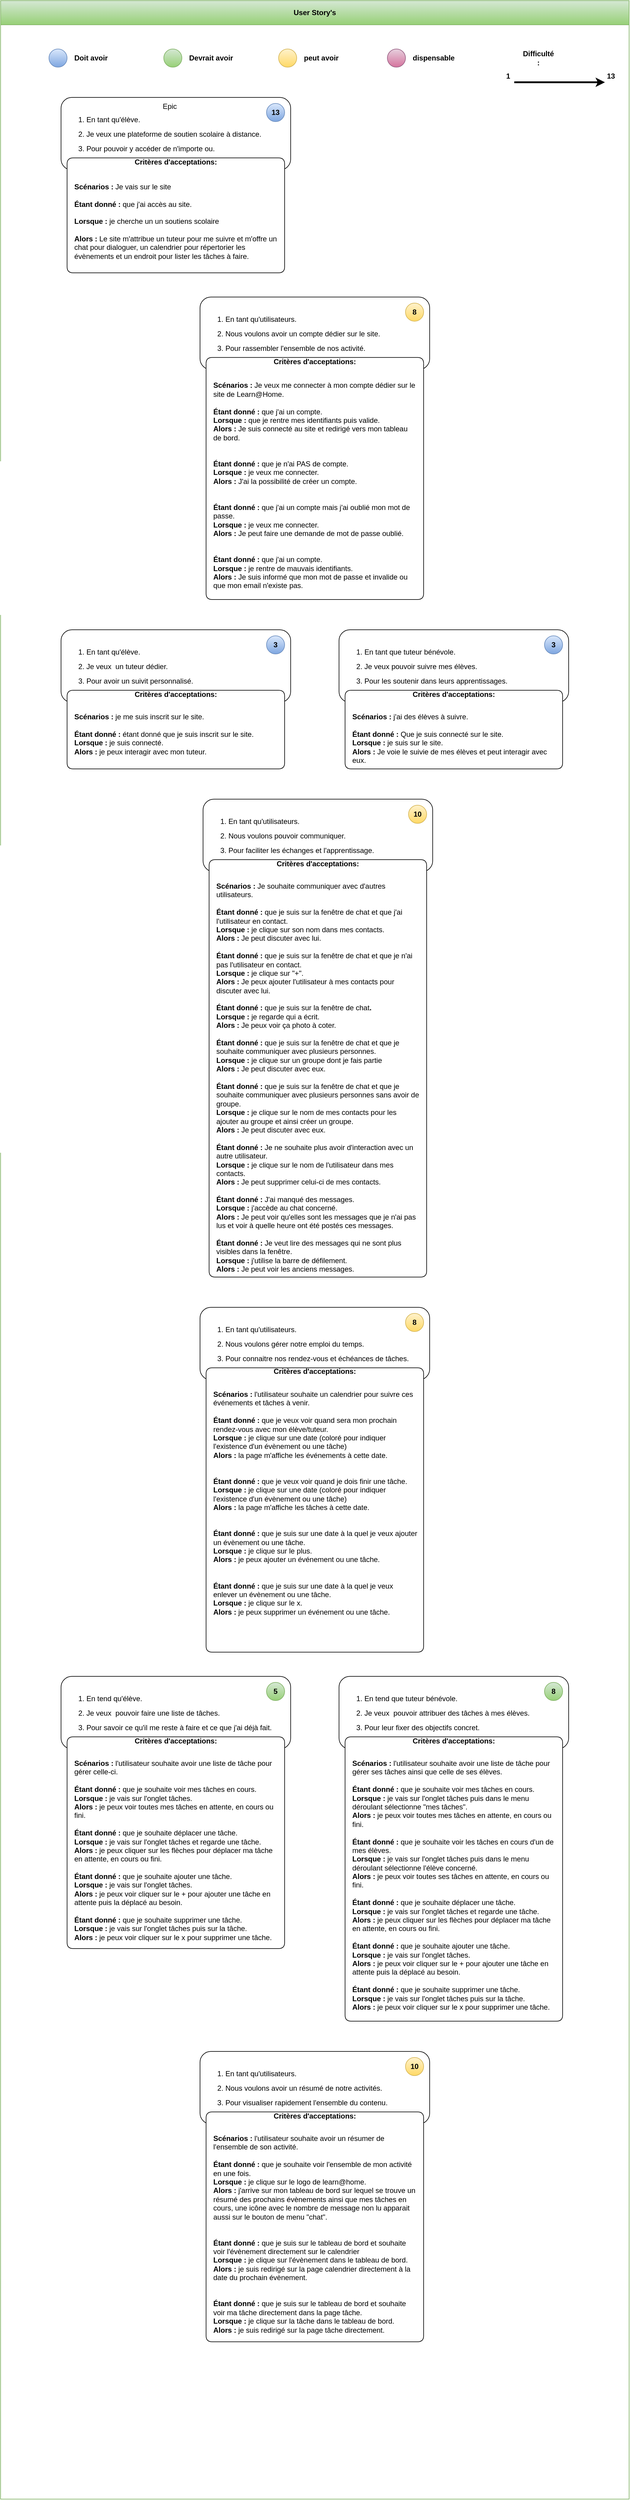 <mxfile version="21.6.2" type="github" pages="2">
  <diagram name="Page-1" id="sj1A13hGBqNmOc4zXh2_">
    <mxGraphModel dx="1774" dy="1681" grid="1" gridSize="10" guides="1" tooltips="1" connect="1" arrows="1" fold="1" page="1" pageScale="1" pageWidth="827" pageHeight="1169" math="0" shadow="0">
      <root>
        <mxCell id="0" />
        <mxCell id="1" parent="0" />
        <mxCell id="MKo6S_NpZ9i3rgRZni-A-3" value="User Story&#39;s" style="swimlane;whiteSpace=wrap;html=1;startSize=40;fillColor=#d5e8d4;gradientColor=#97d077;strokeColor=#82b366;" parent="1" vertex="1">
          <mxGeometry x="-360" y="-720" width="1040" height="4130" as="geometry">
            <mxRectangle x="-360" y="-720" width="110" height="40" as="alternateBounds" />
          </mxGeometry>
        </mxCell>
        <mxCell id="MKo6S_NpZ9i3rgRZni-A-15" value="" style="endArrow=classic;html=1;rounded=0;strokeWidth=3;" parent="MKo6S_NpZ9i3rgRZni-A-3" edge="1">
          <mxGeometry width="50" height="50" relative="1" as="geometry">
            <mxPoint x="850" y="135" as="sourcePoint" />
            <mxPoint x="1000" y="135" as="targetPoint" />
          </mxGeometry>
        </mxCell>
        <mxCell id="MKo6S_NpZ9i3rgRZni-A-16" value="&lt;b&gt;Difficulté :&lt;/b&gt;" style="text;html=1;strokeColor=none;fillColor=none;align=center;verticalAlign=middle;whiteSpace=wrap;rounded=0;" parent="MKo6S_NpZ9i3rgRZni-A-3" vertex="1">
          <mxGeometry x="860" y="80" width="60" height="30" as="geometry" />
        </mxCell>
        <mxCell id="MKo6S_NpZ9i3rgRZni-A-61" value="&lt;b&gt;1&lt;/b&gt;" style="text;html=1;strokeColor=none;fillColor=none;align=center;verticalAlign=middle;whiteSpace=wrap;rounded=0;" parent="MKo6S_NpZ9i3rgRZni-A-3" vertex="1">
          <mxGeometry x="810" y="110" width="60" height="30" as="geometry" />
        </mxCell>
        <mxCell id="MKo6S_NpZ9i3rgRZni-A-62" value="&lt;b&gt;13&lt;/b&gt;" style="text;html=1;strokeColor=none;fillColor=none;align=center;verticalAlign=middle;whiteSpace=wrap;rounded=0;" parent="MKo6S_NpZ9i3rgRZni-A-3" vertex="1">
          <mxGeometry x="980" y="110" width="60" height="30" as="geometry" />
        </mxCell>
        <mxCell id="MKo6S_NpZ9i3rgRZni-A-6" value="" style="group" parent="MKo6S_NpZ9i3rgRZni-A-3" vertex="1" connectable="0">
          <mxGeometry x="270" y="80" width="130" height="30" as="geometry" />
        </mxCell>
        <mxCell id="MKo6S_NpZ9i3rgRZni-A-7" value="" style="rounded=1;whiteSpace=wrap;html=1;absoluteArcSize=0;metaEdit=0;arcSize=50;fillColor=#d5e8d4;gradientColor=#97d077;strokeColor=#82b366;" parent="MKo6S_NpZ9i3rgRZni-A-6" vertex="1">
          <mxGeometry width="30" height="30" as="geometry" />
        </mxCell>
        <mxCell id="MKo6S_NpZ9i3rgRZni-A-8" value="Devrait avoir" style="text;html=1;strokeColor=none;fillColor=none;align=left;verticalAlign=middle;whiteSpace=wrap;rounded=0;fontStyle=1" parent="MKo6S_NpZ9i3rgRZni-A-6" vertex="1">
          <mxGeometry x="40" width="90" height="30" as="geometry" />
        </mxCell>
        <mxCell id="MKo6S_NpZ9i3rgRZni-A-9" value="" style="group" parent="MKo6S_NpZ9i3rgRZni-A-3" vertex="1" connectable="0">
          <mxGeometry x="460" y="80" width="130" height="30" as="geometry" />
        </mxCell>
        <mxCell id="MKo6S_NpZ9i3rgRZni-A-10" value="" style="rounded=1;whiteSpace=wrap;html=1;absoluteArcSize=0;metaEdit=0;arcSize=50;fillColor=#fff2cc;gradientColor=#ffd966;strokeColor=#d6b656;" parent="MKo6S_NpZ9i3rgRZni-A-9" vertex="1">
          <mxGeometry width="30" height="30" as="geometry" />
        </mxCell>
        <mxCell id="MKo6S_NpZ9i3rgRZni-A-11" value="peut avoir" style="text;html=1;strokeColor=none;fillColor=none;align=left;verticalAlign=middle;whiteSpace=wrap;rounded=0;fontStyle=1" parent="MKo6S_NpZ9i3rgRZni-A-9" vertex="1">
          <mxGeometry x="40" width="90" height="30" as="geometry" />
        </mxCell>
        <mxCell id="MKo6S_NpZ9i3rgRZni-A-12" value="" style="group" parent="MKo6S_NpZ9i3rgRZni-A-3" vertex="1" connectable="0">
          <mxGeometry x="640" y="80" width="130" height="30" as="geometry" />
        </mxCell>
        <mxCell id="MKo6S_NpZ9i3rgRZni-A-13" value="" style="rounded=1;whiteSpace=wrap;html=1;absoluteArcSize=0;metaEdit=0;arcSize=50;fillColor=#e6d0de;strokeColor=#996185;gradientColor=#d5739d;" parent="MKo6S_NpZ9i3rgRZni-A-12" vertex="1">
          <mxGeometry width="30" height="30" as="geometry" />
        </mxCell>
        <mxCell id="MKo6S_NpZ9i3rgRZni-A-14" value="dispensable" style="text;html=1;strokeColor=none;fillColor=none;align=left;verticalAlign=middle;whiteSpace=wrap;rounded=0;fontStyle=1" parent="MKo6S_NpZ9i3rgRZni-A-12" vertex="1">
          <mxGeometry x="40" width="90" height="30" as="geometry" />
        </mxCell>
        <mxCell id="MKo6S_NpZ9i3rgRZni-A-5" value="" style="group" parent="MKo6S_NpZ9i3rgRZni-A-3" vertex="1" connectable="0">
          <mxGeometry x="80" y="80" width="130" height="30" as="geometry" />
        </mxCell>
        <mxCell id="MKo6S_NpZ9i3rgRZni-A-1" value="" style="rounded=1;whiteSpace=wrap;html=1;absoluteArcSize=0;metaEdit=0;arcSize=50;fillColor=#dae8fc;gradientColor=#7ea6e0;strokeColor=#6c8ebf;editable=1;movable=1;resizable=1;rotatable=1;deletable=1;locked=0;connectable=1;noLabel=0;" parent="MKo6S_NpZ9i3rgRZni-A-5" vertex="1">
          <mxGeometry width="30" height="30" as="geometry" />
        </mxCell>
        <mxCell id="MKo6S_NpZ9i3rgRZni-A-4" value="Doit avoir" style="text;html=1;strokeColor=none;fillColor=none;align=left;verticalAlign=middle;whiteSpace=wrap;rounded=0;fontStyle=1" parent="MKo6S_NpZ9i3rgRZni-A-5" vertex="1">
          <mxGeometry x="40" width="90" height="30" as="geometry" />
        </mxCell>
        <mxCell id="OetnsAStxz32LthR_dCU-34" value="" style="group;fontStyle=0;" parent="MKo6S_NpZ9i3rgRZni-A-3" vertex="1" connectable="0">
          <mxGeometry x="100" y="160" width="440" height="390" as="geometry" />
        </mxCell>
        <mxCell id="OetnsAStxz32LthR_dCU-35" value="" style="rounded=1;whiteSpace=wrap;html=1;" parent="OetnsAStxz32LthR_dCU-34" vertex="1">
          <mxGeometry width="380" height="120" as="geometry" />
        </mxCell>
        <mxCell id="OetnsAStxz32LthR_dCU-36" value="&lt;ol style=&quot;line-height: 200%;&quot;&gt;&lt;li&gt;En tant qu&#39;élève.&lt;br&gt;&lt;/li&gt;&lt;li&gt;Je veux une plateforme de soutien scolaire à distance.&lt;br&gt;&lt;/li&gt;&lt;li&gt;Pour pouvoir y accéder de n&#39;importe ou.&lt;br&gt;&lt;/li&gt;&lt;/ol&gt;" style="text;strokeColor=none;fillColor=none;align=left;verticalAlign=middle;spacingLeft=0;spacingRight=4;overflow=hidden;rotatable=0;points=[[0,0.5],[1,0.5]];portConstraint=eastwest;whiteSpace=wrap;html=1;spacing=2;spacingTop=4;spacingBottom=4;imageAspect=1;" parent="OetnsAStxz32LthR_dCU-34" vertex="1">
          <mxGeometry width="380" height="120" as="geometry" />
        </mxCell>
        <mxCell id="MKo6S_NpZ9i3rgRZni-A-71" value="13" style="rounded=1;whiteSpace=wrap;html=1;absoluteArcSize=0;metaEdit=0;arcSize=50;fillColor=#dae8fc;gradientColor=#7ea6e0;strokeColor=#6c8ebf;editable=1;movable=1;resizable=1;rotatable=1;deletable=1;locked=0;connectable=1;noLabel=0;fontStyle=1" parent="OetnsAStxz32LthR_dCU-34" vertex="1">
          <mxGeometry x="340" y="10" width="30" height="30" as="geometry" />
        </mxCell>
        <mxCell id="hbFUXT8UACBMAcb7MSX3-1" value="Critères d&#39;acceptations: " style="swimlane;whiteSpace=wrap;html=1;rounded=1;arcSize=50;startSize=10;swimlaneLine=0;verticalAlign=middle;spacingTop=3;fillStyle=auto;labelBackgroundColor=none;moveCells=0;separatorColor=none;glass=0;shadow=0;swimlaneFillColor=#FFFFFF;absoluteArcSize=0;" parent="OetnsAStxz32LthR_dCU-34" vertex="1">
          <mxGeometry x="10" y="100" width="360" height="190" as="geometry">
            <mxRectangle x="10" y="100" width="360" height="20" as="alternateBounds" />
          </mxGeometry>
        </mxCell>
        <mxCell id="JxAMWlbWghc0Z2kch12Z-2" value="&lt;b&gt;Scénarios : &lt;/b&gt;Je vais sur le site&lt;br&gt;&lt;br&gt;&lt;b&gt;É&lt;/b&gt;&lt;b&gt;tant donné :&lt;/b&gt; que j&#39;ai accès au site.&lt;br&gt;&lt;br&gt;&lt;b&gt;Lorsque : &lt;/b&gt;je cherche un un soutiens scolaire &lt;br&gt;&lt;br&gt;&lt;b&gt;Alors : &lt;/b&gt;Le site m&#39;attribue un tuteur pour me suivre et m&#39;offre un chat pour dialoguer, un calendrier pour répertorier les évènements et un endroit pour lister les tâches à faire." style="text;html=1;strokeColor=none;fillColor=none;align=left;verticalAlign=middle;whiteSpace=wrap;rounded=0;" parent="hbFUXT8UACBMAcb7MSX3-1" vertex="1">
          <mxGeometry x="10" y="30" width="340" height="150" as="geometry" />
        </mxCell>
        <mxCell id="SnOtPxaTyzNupZ3HoU2i-1" value="Epic" style="text;html=1;strokeColor=none;fillColor=none;align=center;verticalAlign=middle;whiteSpace=wrap;rounded=0;" parent="OetnsAStxz32LthR_dCU-34" vertex="1">
          <mxGeometry x="150" width="60" height="30" as="geometry" />
        </mxCell>
        <mxCell id="OetnsAStxz32LthR_dCU-32" value="" style="rounded=1;whiteSpace=wrap;html=1;" parent="MKo6S_NpZ9i3rgRZni-A-3" vertex="1">
          <mxGeometry x="100" y="1040" width="380" height="120" as="geometry" />
        </mxCell>
        <mxCell id="OetnsAStxz32LthR_dCU-33" value="&lt;ol style=&quot;line-height: 200%;&quot;&gt;&lt;li&gt;En tant qu&#39;élève.&lt;/li&gt;&lt;li&gt;Je veux&amp;nbsp; un tuteur dédier.&lt;br&gt;&lt;/li&gt;&lt;li&gt;Pour avoir un suivit personnalisé.&lt;br&gt;&lt;/li&gt;&lt;/ol&gt;" style="text;strokeColor=none;fillColor=none;align=left;verticalAlign=middle;spacingLeft=0;spacingRight=4;overflow=hidden;rotatable=0;points=[[0,0.5],[1,0.5]];portConstraint=eastwest;whiteSpace=wrap;html=1;spacing=2;spacingTop=4;spacingBottom=4;imageAspect=1;" parent="MKo6S_NpZ9i3rgRZni-A-3" vertex="1">
          <mxGeometry x="100" y="1040" width="380" height="120" as="geometry" />
        </mxCell>
        <mxCell id="MKo6S_NpZ9i3rgRZni-A-72" value="3" style="rounded=1;whiteSpace=wrap;html=1;absoluteArcSize=0;metaEdit=0;arcSize=50;fillColor=#dae8fc;gradientColor=#7ea6e0;strokeColor=#6c8ebf;editable=1;movable=1;resizable=1;rotatable=1;deletable=1;locked=0;connectable=1;noLabel=0;fontStyle=1" parent="MKo6S_NpZ9i3rgRZni-A-3" vertex="1">
          <mxGeometry x="440" y="1050" width="30" height="30" as="geometry" />
        </mxCell>
        <mxCell id="JxAMWlbWghc0Z2kch12Z-5" value="Critères d&#39;acceptations: " style="swimlane;whiteSpace=wrap;html=1;rounded=1;arcSize=50;startSize=10;swimlaneLine=0;verticalAlign=middle;spacingTop=3;fillStyle=auto;labelBackgroundColor=none;moveCells=0;separatorColor=none;glass=0;shadow=0;swimlaneFillColor=#FFFFFF;absoluteArcSize=0;" parent="MKo6S_NpZ9i3rgRZni-A-3" vertex="1">
          <mxGeometry x="110" y="1140" width="360" height="130" as="geometry">
            <mxRectangle x="110" y="1140" width="360" height="20" as="alternateBounds" />
          </mxGeometry>
        </mxCell>
        <mxCell id="JxAMWlbWghc0Z2kch12Z-6" value="&lt;b&gt;Scénarios : &lt;/b&gt;je me suis inscrit sur le site.&lt;br&gt;&lt;b&gt;&lt;br&gt;Étant donné : &lt;/b&gt;étant donné que je suis inscrit sur le site.&lt;b&gt;&lt;br&gt;Lorsque : &lt;/b&gt;je suis connecté.&lt;b&gt;&lt;br&gt;Alors : &lt;/b&gt;je peux interagir avec mon tuteur.&lt;b&gt;&lt;br&gt;&lt;br&gt;&lt;/b&gt;" style="text;html=1;strokeColor=none;fillColor=none;align=left;verticalAlign=top;whiteSpace=wrap;rounded=0;" parent="JxAMWlbWghc0Z2kch12Z-5" vertex="1">
          <mxGeometry x="10" y="30" width="340" height="90" as="geometry" />
        </mxCell>
        <mxCell id="OetnsAStxz32LthR_dCU-38" value="" style="rounded=1;whiteSpace=wrap;html=1;" parent="MKo6S_NpZ9i3rgRZni-A-3" vertex="1">
          <mxGeometry x="560" y="1040" width="380" height="120" as="geometry" />
        </mxCell>
        <mxCell id="OetnsAStxz32LthR_dCU-39" value="&lt;ol style=&quot;line-height: 200%;&quot;&gt;&lt;li&gt;En&amp;nbsp;tant que tuteur bénévole.&lt;br&gt;&lt;/li&gt;&lt;li&gt;Je veux pouvoir suivre mes élèves.&lt;br&gt;&lt;/li&gt;&lt;li&gt;Pour les soutenir dans leurs apprentissages.&lt;br&gt;&lt;/li&gt;&lt;/ol&gt;" style="text;strokeColor=none;fillColor=none;align=left;verticalAlign=middle;spacingLeft=0;spacingRight=4;overflow=hidden;rotatable=0;points=[[0,0.5],[1,0.5]];portConstraint=eastwest;whiteSpace=wrap;html=1;spacing=2;spacingTop=4;spacingBottom=4;imageAspect=1;" parent="MKo6S_NpZ9i3rgRZni-A-3" vertex="1">
          <mxGeometry x="560" y="1040" width="380" height="120" as="geometry" />
        </mxCell>
        <mxCell id="MKo6S_NpZ9i3rgRZni-A-73" value="3" style="rounded=1;whiteSpace=wrap;html=1;absoluteArcSize=0;metaEdit=0;arcSize=50;fillColor=#dae8fc;gradientColor=#7ea6e0;strokeColor=#6c8ebf;editable=1;movable=1;resizable=1;rotatable=1;deletable=1;locked=0;connectable=1;noLabel=0;fontStyle=1" parent="MKo6S_NpZ9i3rgRZni-A-3" vertex="1">
          <mxGeometry x="900" y="1050" width="30" height="30" as="geometry" />
        </mxCell>
        <mxCell id="JxAMWlbWghc0Z2kch12Z-7" value="Critères d&#39;acceptations: " style="swimlane;whiteSpace=wrap;html=1;rounded=1;arcSize=50;startSize=10;swimlaneLine=0;verticalAlign=middle;spacingTop=3;fillStyle=auto;labelBackgroundColor=none;moveCells=0;separatorColor=none;glass=0;shadow=0;swimlaneFillColor=#FFFFFF;absoluteArcSize=0;gradientColor=none;" parent="MKo6S_NpZ9i3rgRZni-A-3" vertex="1">
          <mxGeometry x="570" y="1140" width="360" height="130" as="geometry">
            <mxRectangle x="570" y="1140" width="360" height="20" as="alternateBounds" />
          </mxGeometry>
        </mxCell>
        <mxCell id="JxAMWlbWghc0Z2kch12Z-8" value="&lt;b&gt;Scénarios : &lt;/b&gt;j&#39;ai des élèves à suivre.&lt;b&gt;&lt;br&gt;&lt;br&gt;Étant donné : &lt;/b&gt;Que je suis connecté sur le site.&lt;b&gt;&lt;br&gt;Lorsque : &lt;/b&gt;je suis sur le site.&lt;b&gt;&lt;br&gt;Alors : &lt;/b&gt;Je voie le suivie de mes élèves et peut interagir avec eux." style="text;html=1;strokeColor=none;fillColor=none;align=left;verticalAlign=top;whiteSpace=wrap;rounded=0;" parent="JxAMWlbWghc0Z2kch12Z-7" vertex="1">
          <mxGeometry x="10" y="30" width="350" height="110" as="geometry" />
        </mxCell>
        <mxCell id="OetnsAStxz32LthR_dCU-29" value="" style="rounded=1;whiteSpace=wrap;html=1;" parent="MKo6S_NpZ9i3rgRZni-A-3" vertex="1">
          <mxGeometry x="330" y="490" width="380" height="119.905" as="geometry" />
        </mxCell>
        <mxCell id="OetnsAStxz32LthR_dCU-30" value="&lt;ol style=&quot;line-height: 200%;&quot;&gt;&lt;li&gt;En tant qu&#39;utilisateurs.&lt;/li&gt;&lt;li&gt;Nous voulons avoir un compte dédier sur le site.&lt;br&gt;&lt;/li&gt;&lt;li&gt;Pour rassembler l&#39;ensemble de nos activité.&lt;br&gt;&lt;/li&gt;&lt;/ol&gt;" style="text;strokeColor=none;fillColor=none;align=left;verticalAlign=middle;spacingLeft=0;spacingRight=4;overflow=hidden;rotatable=0;points=[[0,0.5],[1,0.5]];portConstraint=eastwest;whiteSpace=wrap;html=1;spacing=2;spacingTop=4;spacingBottom=4;imageAspect=1;" parent="MKo6S_NpZ9i3rgRZni-A-3" vertex="1">
          <mxGeometry x="330" y="490" width="380" height="119.905" as="geometry" />
        </mxCell>
        <mxCell id="MKo6S_NpZ9i3rgRZni-A-74" value="8" style="rounded=1;whiteSpace=wrap;html=1;absoluteArcSize=0;metaEdit=0;arcSize=50;fillColor=#fff2cc;gradientColor=#ffd966;strokeColor=#d6b656;fontStyle=1" parent="MKo6S_NpZ9i3rgRZni-A-3" vertex="1">
          <mxGeometry x="670" y="499.992" width="30" height="29.976" as="geometry" />
        </mxCell>
        <mxCell id="JxAMWlbWghc0Z2kch12Z-3" value="Critères d&#39;acceptations: " style="swimlane;whiteSpace=wrap;html=1;rounded=1;arcSize=50;startSize=10;swimlaneLine=0;verticalAlign=middle;spacingTop=4;fillStyle=auto;labelBackgroundColor=none;moveCells=0;separatorColor=none;glass=0;shadow=0;swimlaneFillColor=#FFFFFF;absoluteArcSize=0;" parent="MKo6S_NpZ9i3rgRZni-A-3" vertex="1">
          <mxGeometry x="340" y="589.92" width="360" height="400.08" as="geometry">
            <mxRectangle x="10" y="99.92" width="360" height="20.08" as="alternateBounds" />
          </mxGeometry>
        </mxCell>
        <mxCell id="JxAMWlbWghc0Z2kch12Z-4" value="&lt;b&gt;&lt;br&gt;Scénarios : &lt;/b&gt;Je veux me connecter à mon compte dédier sur le site de Learn@Home.&lt;b&gt;&lt;br&gt;&lt;br&gt;Étant donné : &lt;/b&gt;que j&#39;ai un compte.&lt;b&gt;&lt;br&gt;Lorsque : &lt;/b&gt;que je rentre mes identifiants puis valide.&lt;b&gt;&lt;br&gt;Alors : &lt;/b&gt;Je suis connecté au site et redirigé vers mon tableau de bord.&lt;b&gt;&lt;br&gt;&lt;br&gt;&lt;br&gt;Étant donné : &lt;/b&gt;que je n&#39;ai PAS de compte.&lt;b&gt;&lt;br&gt;Lorsque : &lt;/b&gt;je veux me connecter.&lt;b&gt;&lt;br&gt;Alors : &lt;/b&gt;J&#39;ai la possibilité de créer un compte.&lt;b&gt;&lt;br&gt;&lt;br&gt;&lt;br&gt;Étant donné : &lt;/b&gt;que j&#39;ai un compte mais j&#39;ai oublié mon mot de passe.&lt;b&gt;&lt;br&gt;Lorsque : &lt;/b&gt;je veux me connecter.&lt;b&gt;&lt;br&gt;Alors : &lt;/b&gt;Je peut faire une demande de mot de passe oublié.&lt;b&gt;&lt;br&gt;&lt;br&gt;&lt;br&gt;Étant donné : &lt;/b&gt;que j&#39;ai un compte.&lt;b&gt;&lt;br&gt;Lorsque : &lt;/b&gt;je rentre de mauvais identifiants.&lt;b&gt;&lt;br&gt;Alors : &lt;/b&gt;Je suis informé que mon mot de passe et invalide ou que mon email n&#39;existe pas." style="text;html=1;strokeColor=none;fillColor=none;align=left;verticalAlign=top;whiteSpace=wrap;rounded=0;" parent="JxAMWlbWghc0Z2kch12Z-3" vertex="1">
          <mxGeometry x="10" y="17.99" width="340" height="372.01" as="geometry" />
        </mxCell>
        <mxCell id="OetnsAStxz32LthR_dCU-49" value="" style="group" parent="MKo6S_NpZ9i3rgRZni-A-3" vertex="1" connectable="0">
          <mxGeometry x="335" y="1320" width="380" height="790" as="geometry" />
        </mxCell>
        <mxCell id="OetnsAStxz32LthR_dCU-26" value="" style="rounded=1;whiteSpace=wrap;html=1;" parent="OetnsAStxz32LthR_dCU-49" vertex="1">
          <mxGeometry width="380" height="120.0" as="geometry" />
        </mxCell>
        <mxCell id="OetnsAStxz32LthR_dCU-27" value="&lt;ol style=&quot;line-height: 200%;&quot;&gt;&lt;li&gt;En tant qu&#39;utilisateurs.&lt;/li&gt;&lt;li&gt;Nous voulons pouvoir communiquer.&lt;br&gt;&lt;/li&gt;&lt;li&gt;Pour faciliter les échanges et l&#39;apprentissage.&lt;br&gt;&lt;/li&gt;&lt;/ol&gt;" style="text;strokeColor=none;fillColor=none;align=left;verticalAlign=middle;spacingLeft=0;spacingRight=4;overflow=hidden;rotatable=0;points=[[0,0.5],[1,0.5]];portConstraint=eastwest;whiteSpace=wrap;html=1;spacing=2;spacingTop=0;spacingBottom=0;imageAspect=1;" parent="OetnsAStxz32LthR_dCU-49" vertex="1">
          <mxGeometry width="380" height="120.0" as="geometry" />
        </mxCell>
        <mxCell id="MKo6S_NpZ9i3rgRZni-A-79" value="10" style="rounded=1;whiteSpace=wrap;html=1;absoluteArcSize=0;metaEdit=0;arcSize=50;fillColor=#fff2cc;gradientColor=#ffd966;strokeColor=#d6b656;fontStyle=1" parent="OetnsAStxz32LthR_dCU-49" vertex="1">
          <mxGeometry x="340" y="10" width="30" height="30" as="geometry" />
        </mxCell>
        <mxCell id="JxAMWlbWghc0Z2kch12Z-9" value="Critères d&#39;acceptations: " style="swimlane;whiteSpace=wrap;html=1;rounded=1;arcSize=50;startSize=10;swimlaneLine=0;verticalAlign=middle;spacingTop=3;fillStyle=auto;labelBackgroundColor=none;moveCells=0;separatorColor=none;glass=0;shadow=0;swimlaneFillColor=#FFFFFF;absoluteArcSize=0;" parent="OetnsAStxz32LthR_dCU-49" vertex="1">
          <mxGeometry x="10" y="100" width="360" height="690" as="geometry">
            <mxRectangle x="10" y="100" width="360" height="20" as="alternateBounds" />
          </mxGeometry>
        </mxCell>
        <mxCell id="JxAMWlbWghc0Z2kch12Z-10" value="&lt;b&gt;Scénarios : &lt;/b&gt;Je souhaite communiquer avec d&#39;autres utilisateurs.&lt;b&gt;&lt;br&gt;&lt;br&gt;Étant donné : &lt;/b&gt;que je suis sur la fenêtre de chat et que j&#39;ai l&#39;utilisateur en contact.&lt;b&gt;&lt;br&gt;Lorsque : &lt;/b&gt;je clique sur son nom dans mes contacts.&lt;b&gt;&lt;br&gt;Alors : &lt;/b&gt;Je peut discuter avec lui.&lt;b&gt;&lt;br&gt;&lt;br&gt;Étant donné : &lt;/b&gt;que je suis sur la fenêtre de chat et que je n&#39;ai pas l&#39;utilisateur en contact.&lt;b&gt;&lt;br&gt;Lorsque : &lt;/b&gt;je clique sur &quot;+&quot;.&lt;b&gt;&lt;br&gt;&lt;/b&gt;&lt;div&gt;&lt;b&gt;Alors : &lt;/b&gt;Je peux ajouter l&#39;utilisateur à mes contacts pour discuter avec lui.&lt;/div&gt;&lt;br&gt;&lt;div&gt;&lt;b&gt;Étant donné : &lt;/b&gt;que je suis sur la fenêtre de chat&lt;b&gt;.&lt;br&gt;Lorsque : &lt;/b&gt;je regarde qui a écrit.&lt;b&gt;&lt;br&gt;Alors : &lt;/b&gt;Je peux voir ça photo à coter.&lt;b&gt;&lt;br&gt;&lt;/b&gt;&lt;/div&gt;&lt;div&gt;&lt;br&gt;&lt;/div&gt;&lt;b&gt;Étant donné : &lt;/b&gt;que je suis sur la fenêtre de chat et que je souhaite communiquer avec plusieurs personnes.&lt;b&gt;&lt;br&gt;Lorsque : &lt;/b&gt;je clique sur un groupe dont je fais partie&lt;b&gt;&lt;br&gt;Alors : &lt;/b&gt;Je peut discuter avec eux.&lt;b&gt;&lt;br&gt;&lt;br&gt;Étant donné : &lt;/b&gt;que je suis sur la fenêtre de chat et que je souhaite communiquer avec plusieurs personnes sans avoir de groupe.&lt;b&gt;&lt;br&gt;Lorsque :&lt;/b&gt; je clique sur le nom de mes contacts pour les ajouter au groupe et ainsi créer un groupe.&lt;b&gt;&lt;br&gt;Alors : &lt;/b&gt;Je peut discuter avec eux.&lt;b&gt;&lt;br&gt;&lt;br&gt;Étant donné : &lt;/b&gt;Je ne souhaite plus avoir d&#39;interaction avec un autre utilisateur.&lt;b&gt;&lt;br&gt;Lorsque : &lt;/b&gt;je clique sur le nom de l&#39;utilisateur dans mes contacts.&lt;b&gt;&lt;br&gt;Alors : &lt;/b&gt;Je peut supprimer celui-ci de mes contacts.&lt;br&gt;&lt;b&gt;&lt;br&gt;Étant donné : &lt;/b&gt;J&#39;ai manqué des messages.&lt;b&gt;&lt;br&gt;Lorsque : &lt;/b&gt;j&#39;accède au chat concerné.&lt;b&gt;&lt;br&gt;Alors : &lt;/b&gt;Je peut voir qu&#39;elles sont les messages que je n&#39;ai pas lus et voir à quelle heure ont été postés ces messages.&lt;b&gt;&lt;br&gt;&lt;br&gt;Étant donné : &lt;/b&gt;Je veut lire des messages qui ne sont plus visibles dans la fenêtre.&lt;b&gt;&lt;br&gt;Lorsque : &lt;/b&gt;j&#39;utilise la barre de défilement.&lt;b&gt;&lt;br&gt;Alors : &lt;/b&gt;Je peut voir les anciens messages." style="text;html=1;strokeColor=none;fillColor=none;align=left;verticalAlign=top;whiteSpace=wrap;rounded=0;" parent="JxAMWlbWghc0Z2kch12Z-9" vertex="1">
          <mxGeometry x="10" y="30" width="340" height="660" as="geometry" />
        </mxCell>
        <mxCell id="OetnsAStxz32LthR_dCU-12" value="" style="rounded=1;whiteSpace=wrap;html=1;container=0;" parent="MKo6S_NpZ9i3rgRZni-A-3" vertex="1">
          <mxGeometry x="100" y="2770" width="380" height="120" as="geometry" />
        </mxCell>
        <mxCell id="OetnsAStxz32LthR_dCU-23" value="&lt;ol style=&quot;line-height: 200%;&quot;&gt;&lt;li&gt;En tend qu&#39;élève.&lt;br&gt;&lt;/li&gt;&lt;li&gt;Je veux&amp;nbsp; pouvoir faire une liste de tâches.&lt;br&gt;&lt;/li&gt;&lt;li&gt;Pour savoir ce qu&#39;il me reste à faire et ce que j&#39;ai déjà fait.&lt;br&gt;&lt;/li&gt;&lt;/ol&gt;" style="text;strokeColor=none;fillColor=none;align=left;verticalAlign=middle;spacingLeft=0;spacingRight=4;overflow=hidden;rotatable=0;points=[[0,0.5],[1,0.5]];portConstraint=eastwest;whiteSpace=wrap;html=1;spacing=2;spacingTop=4;spacingBottom=4;imageAspect=1;" parent="MKo6S_NpZ9i3rgRZni-A-3" vertex="1">
          <mxGeometry x="100" y="2770" width="380" height="120" as="geometry" />
        </mxCell>
        <mxCell id="MKo6S_NpZ9i3rgRZni-A-76" value="5" style="rounded=1;whiteSpace=wrap;html=1;absoluteArcSize=0;metaEdit=0;arcSize=50;fillColor=#d5e8d4;gradientColor=#97d077;strokeColor=#82b366;fontStyle=1" parent="MKo6S_NpZ9i3rgRZni-A-3" vertex="1">
          <mxGeometry x="440" y="2780" width="30" height="30" as="geometry" />
        </mxCell>
        <mxCell id="JxAMWlbWghc0Z2kch12Z-13" value="Critères d&#39;acceptations: " style="swimlane;whiteSpace=wrap;html=1;rounded=1;arcSize=50;startSize=10;swimlaneLine=0;verticalAlign=middle;spacingTop=3;fillStyle=auto;labelBackgroundColor=none;moveCells=0;separatorColor=none;glass=0;shadow=0;swimlaneFillColor=#FFFFFF;absoluteArcSize=0;" parent="MKo6S_NpZ9i3rgRZni-A-3" vertex="1">
          <mxGeometry x="110" y="2870" width="360" height="350" as="geometry">
            <mxRectangle x="110" y="3400" width="360" height="20" as="alternateBounds" />
          </mxGeometry>
        </mxCell>
        <mxCell id="JxAMWlbWghc0Z2kch12Z-14" value="&lt;b&gt;Scénarios : &lt;/b&gt;l&#39;utilisateur souhaite avoir une liste de tâche pour gérer celle-ci.&lt;b&gt;&lt;br&gt;&lt;br&gt;Étant donné : &lt;/b&gt;que je souhaite voir mes tâches en cours.&lt;b&gt;&lt;br&gt;Lorsque : &lt;/b&gt;je vais sur l&#39;onglet tâches.&lt;b&gt;&lt;br&gt;Alors :&lt;/b&gt; je peux voir toutes mes tâches en attente, en cours ou fini.&lt;b&gt;&lt;br&gt;&lt;br&gt;Étant donné : &lt;/b&gt;que je souhaite déplacer une tâche.&lt;b&gt;&lt;br&gt;Lorsque : &lt;/b&gt;je vais sur l&#39;onglet tâches et regarde une tâche.&lt;b&gt;&lt;br&gt;Alors :&lt;/b&gt; je peux cliquer sur les flèches pour déplacer ma tâche en attente, en cours ou fini.&lt;b&gt;&lt;br&gt;&lt;br&gt;Étant donné : &lt;/b&gt;que je souhaite ajouter une tâche.&lt;b&gt;&lt;br&gt;Lorsque : &lt;/b&gt;je vais sur l&#39;onglet tâches.&lt;b&gt;&lt;br&gt;Alors :&lt;/b&gt; je peux voir cliquer sur le + pour ajouter une tâche en attente puis la déplacé au besoin.&lt;b&gt;&lt;br&gt;&lt;br&gt;Étant donné : &lt;/b&gt;que je souhaite supprimer une tâche.&lt;b&gt;&lt;br&gt;Lorsque : &lt;/b&gt;je vais sur l&#39;onglet tâches puis sur la tâche.&lt;b&gt;&lt;br&gt;Alors : &lt;/b&gt;je peux voir cliquer sur le x pour supprimer une tâche.&lt;b&gt;&lt;br&gt;&lt;br&gt;&lt;/b&gt;" style="text;html=1;strokeColor=none;fillColor=none;align=left;verticalAlign=top;whiteSpace=wrap;rounded=0;" parent="JxAMWlbWghc0Z2kch12Z-13" vertex="1">
          <mxGeometry x="10" y="30" width="340" height="320" as="geometry" />
        </mxCell>
        <mxCell id="OetnsAStxz32LthR_dCU-41" value="" style="rounded=1;whiteSpace=wrap;html=1;" parent="MKo6S_NpZ9i3rgRZni-A-3" vertex="1">
          <mxGeometry x="560" y="2770" width="380" height="120" as="geometry" />
        </mxCell>
        <mxCell id="OetnsAStxz32LthR_dCU-42" value="&lt;ol style=&quot;line-height: 200%;&quot;&gt;&lt;li&gt;En tend que tuteur bénévole.&lt;br&gt;&lt;/li&gt;&lt;li&gt;Je veux&amp;nbsp; pouvoir attribuer des tâches à mes élèves.&lt;br&gt;&lt;/li&gt;&lt;li&gt;Pour leur fixer des objectifs concret.&lt;br&gt;&lt;/li&gt;&lt;/ol&gt;" style="text;strokeColor=none;fillColor=none;align=left;verticalAlign=middle;spacingLeft=0;spacingRight=4;overflow=hidden;rotatable=0;points=[[0,0.5],[1,0.5]];portConstraint=eastwest;whiteSpace=wrap;html=1;spacing=2;spacingTop=4;spacingBottom=4;imageAspect=1;" parent="MKo6S_NpZ9i3rgRZni-A-3" vertex="1">
          <mxGeometry x="560" y="2770" width="380" height="120" as="geometry" />
        </mxCell>
        <mxCell id="MKo6S_NpZ9i3rgRZni-A-77" value="8" style="rounded=1;whiteSpace=wrap;html=1;absoluteArcSize=0;metaEdit=0;arcSize=50;fillColor=#d5e8d4;gradientColor=#97d077;strokeColor=#82b366;fontStyle=1" parent="MKo6S_NpZ9i3rgRZni-A-3" vertex="1">
          <mxGeometry x="900" y="2780" width="30" height="30" as="geometry" />
        </mxCell>
        <mxCell id="JxAMWlbWghc0Z2kch12Z-15" value="Critères d&#39;acceptations: " style="swimlane;whiteSpace=wrap;html=1;rounded=1;arcSize=50;startSize=10;swimlaneLine=0;verticalAlign=middle;spacingTop=3;fillStyle=auto;labelBackgroundColor=none;moveCells=0;separatorColor=none;glass=0;shadow=0;swimlaneFillColor=#FFFFFF;absoluteArcSize=0;" parent="MKo6S_NpZ9i3rgRZni-A-3" vertex="1">
          <mxGeometry x="570" y="2870" width="360" height="470" as="geometry">
            <mxRectangle x="570" y="3400" width="360" height="20" as="alternateBounds" />
          </mxGeometry>
        </mxCell>
        <mxCell id="JxAMWlbWghc0Z2kch12Z-16" value="&lt;b&gt;Scénarios : &lt;/b&gt;l&#39;utilisateur souhaite avoir une liste de tâche pour gérer ses tâches ainsi que celle de ses élèves.&lt;b&gt;&lt;br&gt;&lt;br&gt;Étant donné : &lt;/b&gt;que je souhaite voir mes tâches en cours.&lt;b&gt;&lt;br&gt;Lorsque : &lt;/b&gt;je vais sur l&#39;onglet tâches puis dans le menu déroulant sélectionne &quot;mes tâches&quot;.&lt;b&gt;&lt;br&gt;Alors :&lt;/b&gt; je peux voir toutes mes tâches en attente, en cours ou fini.&lt;br&gt;&lt;b&gt;&lt;br&gt;Étant donné : &lt;/b&gt;que je souhaite voir les tâches en cours d&#39;un de mes élèves.&lt;b&gt;&lt;br&gt;Lorsque :&lt;/b&gt; je vais sur l&#39;onglet tâches puis dans le menu déroulant sélectionne l&#39;élève concerné.&lt;b&gt;&lt;br&gt;Alors :&lt;/b&gt; je peux voir toutes ses tâches en attente, en cours ou fini.&lt;br&gt;&lt;b&gt;&lt;br&gt;Étant donné : &lt;/b&gt;que je souhaite déplacer une tâche.&lt;b&gt;&lt;br&gt;Lorsque : &lt;/b&gt;je vais sur l&#39;onglet tâches et regarde une tâche.&lt;b&gt;&lt;br&gt;Alors : &lt;/b&gt;je peux cliquer sur les flèches pour déplacer ma tâche en attente, en cours ou fini.&lt;b&gt;&lt;br&gt;&lt;br&gt;Étant donné : &lt;/b&gt;que je souhaite ajouter une tâche.&lt;b&gt;&lt;br&gt;Lorsque : &lt;/b&gt;je vais sur l&#39;onglet tâches.&lt;b&gt;&lt;br&gt;Alors : &lt;/b&gt;je peux voir cliquer sur le + pour ajouter une tâche en attente puis la déplacé au besoin.&lt;b&gt;&lt;br&gt;&lt;br&gt;Étant donné : &lt;/b&gt;que je souhaite supprimer une tâche.&lt;b&gt;&lt;br&gt;Lorsque : &lt;/b&gt;je vais sur l&#39;onglet tâches puis sur la tâche.&lt;b&gt;&lt;br&gt;Alors : &lt;/b&gt;je peux voir cliquer sur le x pour supprimer une tâche.&lt;br&gt;&lt;b&gt;&lt;br&gt;&lt;/b&gt;" style="text;html=1;strokeColor=none;fillColor=none;align=left;verticalAlign=top;whiteSpace=wrap;rounded=0;" parent="JxAMWlbWghc0Z2kch12Z-15" vertex="1">
          <mxGeometry x="10" y="30" width="340" height="490" as="geometry" />
        </mxCell>
        <mxCell id="OetnsAStxz32LthR_dCU-47" value="" style="rounded=1;whiteSpace=wrap;html=1;" parent="MKo6S_NpZ9i3rgRZni-A-3" vertex="1">
          <mxGeometry x="330" y="3390" width="380" height="120" as="geometry" />
        </mxCell>
        <mxCell id="OetnsAStxz32LthR_dCU-48" value="&lt;ol style=&quot;line-height: 200%;&quot;&gt;&lt;li&gt;En tant qu&#39;utilisateurs.&lt;br&gt;&lt;/li&gt;&lt;li&gt;Nous voulons avoir un résumé de notre activités. &lt;br&gt;&lt;/li&gt;&lt;li&gt;Pour visualiser rapidement l&#39;ensemble du contenu.&lt;br&gt;&lt;/li&gt;&lt;/ol&gt;" style="text;strokeColor=none;fillColor=none;align=left;verticalAlign=middle;spacingLeft=0;spacingRight=4;overflow=hidden;rotatable=0;points=[[0,0.5],[1,0.5]];portConstraint=eastwest;whiteSpace=wrap;html=1;spacing=2;spacingTop=4;spacingBottom=4;imageAspect=1;" parent="MKo6S_NpZ9i3rgRZni-A-3" vertex="1">
          <mxGeometry x="330" y="3390" width="380" height="120" as="geometry" />
        </mxCell>
        <mxCell id="MKo6S_NpZ9i3rgRZni-A-69" value="10" style="rounded=1;whiteSpace=wrap;html=1;absoluteArcSize=0;metaEdit=0;arcSize=50;fillColor=#fff2cc;gradientColor=#ffd966;strokeColor=#d6b656;fontStyle=1" parent="MKo6S_NpZ9i3rgRZni-A-3" vertex="1">
          <mxGeometry x="670" y="3400" width="30" height="30" as="geometry" />
        </mxCell>
        <mxCell id="JxAMWlbWghc0Z2kch12Z-17" value="Critères d&#39;acceptations: " style="swimlane;whiteSpace=wrap;html=1;rounded=1;arcSize=50;startSize=10;swimlaneLine=0;verticalAlign=middle;spacingTop=3;fillStyle=auto;labelBackgroundColor=none;moveCells=0;separatorColor=none;glass=0;shadow=0;swimlaneFillColor=#FFFFFF;absoluteArcSize=0;" parent="MKo6S_NpZ9i3rgRZni-A-3" vertex="1">
          <mxGeometry x="340" y="3490" width="360" height="380" as="geometry">
            <mxRectangle x="340" y="4380" width="360" height="20" as="alternateBounds" />
          </mxGeometry>
        </mxCell>
        <mxCell id="JxAMWlbWghc0Z2kch12Z-18" value="&lt;b&gt;Scénarios : &lt;/b&gt;l&#39;utilisateur souhaite avoir un résumer de l&#39;ensemble de son activité.&lt;b&gt;&lt;br&gt;&lt;br&gt;Étant donné : &lt;/b&gt;que je souhaite voir l&#39;ensemble de mon activité en une fois.&lt;b&gt;&lt;br&gt;Lorsque : &lt;/b&gt;je clique sur le logo de learn@home.&lt;b&gt;&lt;br&gt;Alors : &lt;/b&gt;j&#39;arrive sur mon tableau de bord sur lequel se trouve un résumé des prochains évènements ainsi que mes tâches en cours, une icône avec le nombre de message non lu apparait aussi sur le bouton de menu &quot;chat&quot;.&lt;b&gt;&lt;br&gt;&lt;br&gt;&lt;br&gt;Étant donné : &lt;/b&gt;que je suis sur le tableau de bord et souhaite voir l&#39;évènement directement sur le calendrier&lt;b&gt;&lt;br&gt;Lorsque : &lt;/b&gt;je clique sur l&#39;évènement dans le tableau de bord.&lt;b&gt;&lt;br&gt;Alors :&lt;/b&gt; je suis redirigé sur la page calendrier directement à la date du prochain évènement.&lt;b&gt;&lt;br&gt;&lt;br&gt;&lt;br&gt;Étant donné : &lt;/b&gt;que je suis sur le tableau de bord et souhaite voir ma tâche directement dans la page tâche.&lt;b&gt;&lt;br&gt;Lorsque : &lt;/b&gt;je clique sur la tâche dans le tableau de bord.&lt;b&gt;&lt;br&gt;Alors :&lt;/b&gt; je suis redirigé sur la page tâche directement.&lt;b&gt;&lt;br&gt;&lt;br&gt;&lt;/b&gt;" style="text;html=1;strokeColor=none;fillColor=none;align=left;verticalAlign=top;whiteSpace=wrap;rounded=0;" parent="JxAMWlbWghc0Z2kch12Z-17" vertex="1">
          <mxGeometry x="10" y="30" width="340" height="340" as="geometry" />
        </mxCell>
        <mxCell id="glmxG8PI0PAgrx1D5rJq-1" style="edgeStyle=orthogonalEdgeStyle;rounded=0;orthogonalLoop=1;jettySize=auto;html=1;exitX=0.5;exitY=1;exitDx=0;exitDy=0;" parent="JxAMWlbWghc0Z2kch12Z-17" source="JxAMWlbWghc0Z2kch12Z-18" target="JxAMWlbWghc0Z2kch12Z-18" edge="1">
          <mxGeometry relative="1" as="geometry" />
        </mxCell>
        <mxCell id="EO4pnPSAchLOPsAstI3M-14" value="" style="rounded=1;whiteSpace=wrap;html=1;container=0;" parent="MKo6S_NpZ9i3rgRZni-A-3" vertex="1">
          <mxGeometry x="330" y="2160" width="380" height="120" as="geometry" />
        </mxCell>
        <mxCell id="EO4pnPSAchLOPsAstI3M-6" value="&lt;ol style=&quot;line-height: 200%;&quot;&gt;&lt;li&gt;En tant qu&#39;utilisateurs.&lt;/li&gt;&lt;li&gt;Nous voulons gérer notre emploi du temps. &lt;br&gt;&lt;/li&gt;&lt;li&gt;Pour connaitre nos rendez-vous et échéances de tâches.&lt;br&gt;&lt;/li&gt;&lt;/ol&gt;" style="text;strokeColor=none;fillColor=none;align=left;verticalAlign=middle;spacingLeft=0;spacingRight=4;overflow=hidden;rotatable=0;points=[[0,0.5],[1,0.5]];portConstraint=eastwest;whiteSpace=wrap;html=1;spacing=2;spacingTop=4;spacingBottom=4;imageAspect=1;container=0;" parent="MKo6S_NpZ9i3rgRZni-A-3" vertex="1">
          <mxGeometry x="330" y="2160" width="380" height="120" as="geometry" />
        </mxCell>
        <mxCell id="MKo6S_NpZ9i3rgRZni-A-78" value="8" style="rounded=1;whiteSpace=wrap;html=1;absoluteArcSize=0;metaEdit=0;arcSize=50;fillColor=#fff2cc;gradientColor=#ffd966;strokeColor=#d6b656;fontStyle=1" parent="MKo6S_NpZ9i3rgRZni-A-3" vertex="1">
          <mxGeometry x="670" y="2170" width="30" height="30" as="geometry" />
        </mxCell>
        <mxCell id="JxAMWlbWghc0Z2kch12Z-11" value="Critères d&#39;acceptations: " style="swimlane;whiteSpace=wrap;html=1;rounded=1;arcSize=50;startSize=10;swimlaneLine=0;verticalAlign=middle;spacingTop=2;fillStyle=auto;labelBackgroundColor=none;moveCells=0;separatorColor=none;glass=0;shadow=0;swimlaneFillColor=#FFFFFF;absoluteArcSize=0;" parent="MKo6S_NpZ9i3rgRZni-A-3" vertex="1">
          <mxGeometry x="340" y="2260" width="360" height="470" as="geometry">
            <mxRectangle x="10" y="100" width="360" height="20" as="alternateBounds" />
          </mxGeometry>
        </mxCell>
        <mxCell id="JxAMWlbWghc0Z2kch12Z-12" value="&lt;b&gt;Scénarios : &lt;/b&gt;l&#39;utilisateur souhaite un calendrier pour suivre ces événements et tâches à venir.&lt;b&gt;&lt;br&gt;&lt;br&gt;Étant donné : &lt;/b&gt;que je veux voir quand sera mon prochain rendez-vous avec mon élève/tuteur.&lt;b&gt;&lt;br&gt;Lorsque : &lt;/b&gt;je clique sur une date (coloré pour indiquer l&#39;existence d&#39;un évènement ou une tâche)&lt;b&gt;&lt;br&gt;Alors : &lt;/b&gt;la page m&#39;affiche les événements à cette date.&lt;b&gt;&lt;br&gt;&lt;br&gt;&lt;br&gt;Étant donné : &lt;/b&gt;que je veux voir quand je dois finir une tâche.&lt;b&gt;&lt;br&gt;Lorsque :&lt;/b&gt; je clique sur une date (coloré pour indiquer l&#39;existence d&#39;un évènement ou une tâche)&lt;b&gt;&lt;br&gt;Alors : &lt;/b&gt;la page m&#39;affiche les tâches à cette date.&lt;br&gt;&lt;b&gt;&lt;br&gt;&lt;br&gt;Étant donné : &lt;/b&gt;que je suis sur une date à la quel je veux ajouter un évènement ou une tâche.&lt;b&gt;&lt;br&gt;Lorsque :&lt;/b&gt; je clique sur le plus.&lt;b&gt;&lt;br&gt;&lt;/b&gt;&lt;div&gt;&lt;b&gt;Alors : &lt;/b&gt;je peux ajouter un événement ou une tâche.&lt;/div&gt;&lt;br&gt;&lt;div&gt;&lt;br&gt;&lt;/div&gt;&lt;div&gt;&lt;b&gt;Étant donné : &lt;/b&gt;que je suis sur une date à la quel je veux enlever un évènement ou une tâche.&lt;b&gt;&lt;br&gt;Lorsque : &lt;/b&gt;je clique sur le x.&lt;b&gt;&lt;br&gt;Alors : &lt;/b&gt;je peux supprimer un événement ou une tâche.&lt;br&gt;&lt;/div&gt;" style="text;html=1;strokeColor=none;fillColor=none;align=left;verticalAlign=top;whiteSpace=wrap;rounded=0;" parent="JxAMWlbWghc0Z2kch12Z-11" vertex="1">
          <mxGeometry x="10" y="30" width="340" height="440" as="geometry" />
        </mxCell>
      </root>
    </mxGraphModel>
  </diagram>
  <diagram id="KVjIyTAAksKFLHILbtpx" name="Page-2">
    <mxGraphModel dx="1671" dy="3242" grid="1" gridSize="10" guides="1" tooltips="1" connect="1" arrows="1" fold="1" page="1" pageScale="1" pageWidth="827" pageHeight="1169" math="0" shadow="0">
      <root>
        <mxCell id="0" />
        <mxCell id="1" parent="0" />
        <mxCell id="wi2PPpbH4DfLp3u9JpS9-1" value="" style="group;fontStyle=0" parent="1" vertex="1" connectable="0">
          <mxGeometry x="700" y="-60" width="380" height="120" as="geometry" />
        </mxCell>
        <mxCell id="wi2PPpbH4DfLp3u9JpS9-2" value="" style="rounded=1;whiteSpace=wrap;html=1;" parent="wi2PPpbH4DfLp3u9JpS9-1" vertex="1">
          <mxGeometry width="380" height="120" as="geometry" />
        </mxCell>
        <mxCell id="wi2PPpbH4DfLp3u9JpS9-3" value="&lt;ol style=&quot;line-height: 200%;&quot;&gt;&lt;li&gt;En tend qu&#39;élève.&lt;br&gt;&lt;/li&gt;&lt;li&gt;Je veux une plateforme de soutien scolaire a distance.&lt;br&gt;&lt;/li&gt;&lt;li&gt;pour pouvoir y accéder de n&#39;importe ou.&lt;br&gt;&lt;/li&gt;&lt;/ol&gt;" style="text;strokeColor=none;fillColor=none;align=left;verticalAlign=middle;spacingLeft=0;spacingRight=4;overflow=hidden;rotatable=0;points=[[0,0.5],[1,0.5]];portConstraint=eastwest;whiteSpace=wrap;html=1;spacing=2;spacingTop=4;spacingBottom=4;imageAspect=1;" parent="wi2PPpbH4DfLp3u9JpS9-1" vertex="1">
          <mxGeometry width="380" height="120" as="geometry" />
        </mxCell>
        <mxCell id="wi2PPpbH4DfLp3u9JpS9-4" value="13" style="rounded=1;whiteSpace=wrap;html=1;absoluteArcSize=0;metaEdit=0;arcSize=50;fillColor=#dae8fc;gradientColor=#7ea6e0;strokeColor=#6c8ebf;editable=1;movable=1;resizable=1;rotatable=1;deletable=1;locked=0;connectable=1;noLabel=0;fontStyle=1" parent="wi2PPpbH4DfLp3u9JpS9-1" vertex="1">
          <mxGeometry x="340" y="10" width="30" height="30" as="geometry" />
        </mxCell>
        <mxCell id="wi2PPpbH4DfLp3u9JpS9-5" value="" style="group" parent="1" vertex="1" connectable="0">
          <mxGeometry x="3100" y="-900" width="380" height="120" as="geometry" />
        </mxCell>
        <mxCell id="wi2PPpbH4DfLp3u9JpS9-6" value="&lt;div align=&quot;left&quot;&gt;&lt;ol style=&quot;line-height: 200%;&quot;&gt;&lt;li&gt;&lt;div&gt;En tend qu&#39;utilisateurs.&lt;/div&gt;&lt;/li&gt;&lt;li&gt;Nous voulons avoir un compte dédier sur le site.&lt;br&gt;&lt;/li&gt;&lt;li&gt;Pour rassembler l&#39;ensemble de nos activité.&lt;br&gt;&lt;/li&gt;&lt;/ol&gt;&lt;/div&gt;" style="rounded=1;whiteSpace=wrap;html=1;" parent="wi2PPpbH4DfLp3u9JpS9-5" vertex="1">
          <mxGeometry width="380" height="120" as="geometry" />
        </mxCell>
        <mxCell id="wi2PPpbH4DfLp3u9JpS9-7" value="&lt;div&gt;10&lt;/div&gt;" style="rounded=1;whiteSpace=wrap;html=1;absoluteArcSize=0;metaEdit=0;arcSize=50;fillColor=#fff2cc;gradientColor=#ffd966;strokeColor=#d6b656;fontStyle=1" parent="wi2PPpbH4DfLp3u9JpS9-5" vertex="1">
          <mxGeometry x="340" y="10" width="30" height="30" as="geometry" />
        </mxCell>
        <mxCell id="wi2PPpbH4DfLp3u9JpS9-8" value="" style="group" parent="1" vertex="1" connectable="0">
          <mxGeometry x="3100" y="170" width="380" height="120" as="geometry" />
        </mxCell>
        <mxCell id="wi2PPpbH4DfLp3u9JpS9-9" value="" style="rounded=1;whiteSpace=wrap;html=1;" parent="wi2PPpbH4DfLp3u9JpS9-8" vertex="1">
          <mxGeometry width="380" height="120" as="geometry" />
        </mxCell>
        <mxCell id="wi2PPpbH4DfLp3u9JpS9-10" value="&lt;ol style=&quot;line-height: 200%;&quot;&gt;&lt;li&gt;En tend que mentor bénévole.&lt;br&gt;&lt;/li&gt;&lt;li&gt;Je veux pouvoir suivre mes élèves.&lt;br&gt;&lt;/li&gt;&lt;li&gt;Pour les soutenir dans leurs apprentissages.&lt;br&gt;&lt;/li&gt;&lt;/ol&gt;" style="text;strokeColor=none;fillColor=none;align=left;verticalAlign=middle;spacingLeft=0;spacingRight=4;overflow=hidden;rotatable=0;points=[[0,0.5],[1,0.5]];portConstraint=eastwest;whiteSpace=wrap;html=1;spacing=2;spacingTop=4;spacingBottom=4;imageAspect=1;" parent="wi2PPpbH4DfLp3u9JpS9-8" vertex="1">
          <mxGeometry width="380" height="120" as="geometry" />
        </mxCell>
        <mxCell id="wi2PPpbH4DfLp3u9JpS9-11" value="3" style="rounded=1;whiteSpace=wrap;html=1;absoluteArcSize=0;metaEdit=0;arcSize=50;fillColor=#dae8fc;gradientColor=#7ea6e0;strokeColor=#6c8ebf;editable=1;movable=1;resizable=1;rotatable=1;deletable=1;locked=0;connectable=1;noLabel=0;fontStyle=1" parent="wi2PPpbH4DfLp3u9JpS9-8" vertex="1">
          <mxGeometry x="340" y="10" width="30" height="30" as="geometry" />
        </mxCell>
        <mxCell id="wi2PPpbH4DfLp3u9JpS9-12" value="" style="group" parent="1" vertex="1" connectable="0">
          <mxGeometry x="3100" y="-190" width="380" height="120" as="geometry" />
        </mxCell>
        <mxCell id="wi2PPpbH4DfLp3u9JpS9-13" value="" style="rounded=1;whiteSpace=wrap;html=1;" parent="wi2PPpbH4DfLp3u9JpS9-12" vertex="1">
          <mxGeometry width="380" height="120" as="geometry" />
        </mxCell>
        <mxCell id="wi2PPpbH4DfLp3u9JpS9-14" value="&lt;ol style=&quot;line-height: 200%;&quot;&gt;&lt;li&gt;En tend qu&#39;élève.&lt;/li&gt;&lt;li&gt;Je veux&amp;nbsp; un mentor dédier.&lt;br&gt;&lt;/li&gt;&lt;li&gt;Pour avoir un suivit personnalisé.&lt;br&gt;&lt;/li&gt;&lt;/ol&gt;" style="text;strokeColor=none;fillColor=none;align=left;verticalAlign=middle;spacingLeft=0;spacingRight=4;overflow=hidden;rotatable=0;points=[[0,0.5],[1,0.5]];portConstraint=eastwest;whiteSpace=wrap;html=1;spacing=2;spacingTop=4;spacingBottom=4;imageAspect=1;" parent="wi2PPpbH4DfLp3u9JpS9-12" vertex="1">
          <mxGeometry width="380" height="120" as="geometry" />
        </mxCell>
        <mxCell id="wi2PPpbH4DfLp3u9JpS9-15" value="3" style="rounded=1;whiteSpace=wrap;html=1;absoluteArcSize=0;metaEdit=0;arcSize=50;fillColor=#dae8fc;gradientColor=#7ea6e0;strokeColor=#6c8ebf;editable=1;movable=1;resizable=1;rotatable=1;deletable=1;locked=0;connectable=1;noLabel=0;fontStyle=1" parent="wi2PPpbH4DfLp3u9JpS9-12" vertex="1">
          <mxGeometry x="340" y="10" width="30" height="30" as="geometry" />
        </mxCell>
        <mxCell id="wi2PPpbH4DfLp3u9JpS9-16" value="" style="group" parent="1" vertex="1" connectable="0">
          <mxGeometry x="3100" y="590" width="380" height="120" as="geometry" />
        </mxCell>
        <mxCell id="wi2PPpbH4DfLp3u9JpS9-17" value="" style="rounded=1;whiteSpace=wrap;html=1;" parent="wi2PPpbH4DfLp3u9JpS9-16" vertex="1">
          <mxGeometry width="380" height="120.0" as="geometry" />
        </mxCell>
        <mxCell id="wi2PPpbH4DfLp3u9JpS9-18" value="&lt;ol style=&quot;line-height: 200%;&quot;&gt;&lt;li&gt;En tend qu&#39;utilisateurs&lt;/li&gt;&lt;li&gt;Nous voulons pouvoir communiquer&lt;br&gt;&lt;/li&gt;&lt;li&gt;Pour facilité les échanges et l&#39;apprentissage.&lt;br&gt;&lt;/li&gt;&lt;/ol&gt;" style="text;strokeColor=none;fillColor=none;align=left;verticalAlign=middle;spacingLeft=0;spacingRight=4;overflow=hidden;rotatable=0;points=[[0,0.5],[1,0.5]];portConstraint=eastwest;whiteSpace=wrap;html=1;spacing=2;spacingTop=0;spacingBottom=0;imageAspect=1;" parent="wi2PPpbH4DfLp3u9JpS9-16" vertex="1">
          <mxGeometry width="380" height="120.0" as="geometry" />
        </mxCell>
        <mxCell id="wi2PPpbH4DfLp3u9JpS9-19" value="10" style="rounded=1;whiteSpace=wrap;html=1;absoluteArcSize=0;metaEdit=0;arcSize=50;fillColor=#fff2cc;gradientColor=#ffd966;strokeColor=#d6b656;fontStyle=1" parent="wi2PPpbH4DfLp3u9JpS9-16" vertex="1">
          <mxGeometry x="340" y="10" width="30" height="30" as="geometry" />
        </mxCell>
        <mxCell id="wi2PPpbH4DfLp3u9JpS9-20" value="" style="group" parent="1" vertex="1" connectable="0">
          <mxGeometry x="3100" y="1190" width="380" height="120" as="geometry" />
        </mxCell>
        <mxCell id="wi2PPpbH4DfLp3u9JpS9-21" value="" style="rounded=1;whiteSpace=wrap;html=1;container=0;" parent="wi2PPpbH4DfLp3u9JpS9-20" vertex="1">
          <mxGeometry width="380" height="120" as="geometry" />
        </mxCell>
        <mxCell id="wi2PPpbH4DfLp3u9JpS9-22" value="&lt;ol style=&quot;line-height: 200%;&quot;&gt;&lt;li&gt;En tend qu&#39;utilisateurs.&lt;/li&gt;&lt;li&gt;Nous voulons gérer notre emploi du temps. &lt;br&gt;&lt;/li&gt;&lt;li&gt;Pour connaitre nos rendez-vous et échéance de tâches.&lt;br&gt;&lt;/li&gt;&lt;/ol&gt;" style="text;strokeColor=none;fillColor=none;align=left;verticalAlign=middle;spacingLeft=0;spacingRight=4;overflow=hidden;rotatable=0;points=[[0,0.5],[1,0.5]];portConstraint=eastwest;whiteSpace=wrap;html=1;spacing=2;spacingTop=4;spacingBottom=4;imageAspect=1;container=0;" parent="wi2PPpbH4DfLp3u9JpS9-20" vertex="1">
          <mxGeometry width="380" height="120" as="geometry" />
        </mxCell>
        <mxCell id="wi2PPpbH4DfLp3u9JpS9-23" value="8" style="rounded=1;whiteSpace=wrap;html=1;absoluteArcSize=0;metaEdit=0;arcSize=50;fillColor=#fff2cc;gradientColor=#ffd966;strokeColor=#d6b656;fontStyle=1" parent="wi2PPpbH4DfLp3u9JpS9-20" vertex="1">
          <mxGeometry x="340" y="10" width="30" height="30" as="geometry" />
        </mxCell>
        <mxCell id="wi2PPpbH4DfLp3u9JpS9-24" value="" style="group" parent="1" vertex="1" connectable="0">
          <mxGeometry x="3100" y="1470" width="380" height="120" as="geometry" />
        </mxCell>
        <mxCell id="wi2PPpbH4DfLp3u9JpS9-25" value="" style="rounded=1;whiteSpace=wrap;html=1;container=0;" parent="wi2PPpbH4DfLp3u9JpS9-24" vertex="1">
          <mxGeometry width="380" height="120" as="geometry" />
        </mxCell>
        <mxCell id="wi2PPpbH4DfLp3u9JpS9-26" value="&lt;ol style=&quot;line-height: 200%;&quot;&gt;&lt;li&gt;En tend qu&#39;élève.&lt;br&gt;&lt;/li&gt;&lt;li&gt;Je veux&amp;nbsp; pouvoir faire une liste de tâche.&lt;br&gt;&lt;/li&gt;&lt;li&gt;Pour savoir ce qu&#39;il me reste a faire et ce que j&#39;ai déjà fait.&lt;br&gt;&lt;/li&gt;&lt;/ol&gt;" style="text;strokeColor=none;fillColor=none;align=left;verticalAlign=middle;spacingLeft=0;spacingRight=4;overflow=hidden;rotatable=0;points=[[0,0.5],[1,0.5]];portConstraint=eastwest;whiteSpace=wrap;html=1;spacing=2;spacingTop=4;spacingBottom=4;imageAspect=1;" parent="wi2PPpbH4DfLp3u9JpS9-24" vertex="1">
          <mxGeometry width="380" height="120" as="geometry" />
        </mxCell>
        <mxCell id="wi2PPpbH4DfLp3u9JpS9-27" value="5" style="rounded=1;whiteSpace=wrap;html=1;absoluteArcSize=0;metaEdit=0;arcSize=50;fillColor=#d5e8d4;gradientColor=#97d077;strokeColor=#82b366;fontStyle=1" parent="wi2PPpbH4DfLp3u9JpS9-24" vertex="1">
          <mxGeometry x="340" y="10" width="30" height="30" as="geometry" />
        </mxCell>
        <mxCell id="wi2PPpbH4DfLp3u9JpS9-28" value="" style="group" parent="1" vertex="1" connectable="0">
          <mxGeometry x="3100" y="1710" width="380" height="120" as="geometry" />
        </mxCell>
        <mxCell id="wi2PPpbH4DfLp3u9JpS9-29" value="" style="rounded=1;whiteSpace=wrap;html=1;" parent="wi2PPpbH4DfLp3u9JpS9-28" vertex="1">
          <mxGeometry width="380" height="120" as="geometry" />
        </mxCell>
        <mxCell id="wi2PPpbH4DfLp3u9JpS9-30" value="&lt;ol style=&quot;line-height: 200%;&quot;&gt;&lt;li&gt;En tend que tuteur bénévole&lt;br&gt;&lt;/li&gt;&lt;li&gt;Je veux&amp;nbsp; pouvoir attribuer des tâches à mes élèves&lt;br&gt;&lt;/li&gt;&lt;li&gt;Pour leur fixer des objectif concret&lt;br&gt;&lt;/li&gt;&lt;/ol&gt;" style="text;strokeColor=none;fillColor=none;align=left;verticalAlign=middle;spacingLeft=0;spacingRight=4;overflow=hidden;rotatable=0;points=[[0,0.5],[1,0.5]];portConstraint=eastwest;whiteSpace=wrap;html=1;spacing=2;spacingTop=4;spacingBottom=4;imageAspect=1;" parent="wi2PPpbH4DfLp3u9JpS9-28" vertex="1">
          <mxGeometry width="380" height="120" as="geometry" />
        </mxCell>
        <mxCell id="wi2PPpbH4DfLp3u9JpS9-31" value="8" style="rounded=1;whiteSpace=wrap;html=1;absoluteArcSize=0;metaEdit=0;arcSize=50;fillColor=#d5e8d4;gradientColor=#97d077;strokeColor=#82b366;fontStyle=1" parent="wi2PPpbH4DfLp3u9JpS9-28" vertex="1">
          <mxGeometry x="340" y="10" width="30" height="30" as="geometry" />
        </mxCell>
        <mxCell id="wi2PPpbH4DfLp3u9JpS9-32" value="" style="group" parent="1" vertex="1" connectable="0">
          <mxGeometry x="3100" y="1950" width="380" height="120" as="geometry" />
        </mxCell>
        <mxCell id="wi2PPpbH4DfLp3u9JpS9-33" value="" style="rounded=1;whiteSpace=wrap;html=1;" parent="wi2PPpbH4DfLp3u9JpS9-32" vertex="1">
          <mxGeometry width="380" height="120" as="geometry" />
        </mxCell>
        <mxCell id="wi2PPpbH4DfLp3u9JpS9-34" value="&lt;ol style=&quot;line-height: 200%;&quot;&gt;&lt;li&gt;En tend qu&#39;utilisateurs.&lt;br&gt;&lt;/li&gt;&lt;li&gt;Nous voulons avoir un résumé de notre activités. &lt;br&gt;&lt;/li&gt;&lt;li&gt;Pour visualiser rapidement l&#39;ensemble du contenu.&lt;br&gt;&lt;/li&gt;&lt;/ol&gt;" style="text;strokeColor=none;fillColor=none;align=left;verticalAlign=middle;spacingLeft=0;spacingRight=4;overflow=hidden;rotatable=0;points=[[0,0.5],[1,0.5]];portConstraint=eastwest;whiteSpace=wrap;html=1;spacing=2;spacingTop=4;spacingBottom=4;imageAspect=1;" parent="wi2PPpbH4DfLp3u9JpS9-32" vertex="1">
          <mxGeometry width="380" height="120" as="geometry" />
        </mxCell>
        <mxCell id="wi2PPpbH4DfLp3u9JpS9-35" value="10" style="rounded=1;whiteSpace=wrap;html=1;absoluteArcSize=0;metaEdit=0;arcSize=50;fillColor=#fff2cc;gradientColor=#ffd966;strokeColor=#d6b656;fontStyle=1" parent="wi2PPpbH4DfLp3u9JpS9-32" vertex="1">
          <mxGeometry x="340" y="10" width="30" height="30" as="geometry" />
        </mxCell>
        <mxCell id="wi2PPpbH4DfLp3u9JpS9-36" value="" style="group" parent="1" vertex="1" connectable="0">
          <mxGeometry x="1940" y="-1600" width="380" height="120" as="geometry" />
        </mxCell>
        <mxCell id="wi2PPpbH4DfLp3u9JpS9-37" value="&lt;h2 class=&quot;Text-sc-17v1xeu-0 iOOops&quot; data-testid=&quot;side-panel-title-content&quot; style=&quot;font-size: 14px;&quot;&gt;&lt;font style=&quot;font-size: 14px;&quot;&gt;Page de Connexion : Création de la page de connexion&lt;/font&gt;&lt;/h2&gt;" style="rounded=1;whiteSpace=wrap;html=1;" parent="wi2PPpbH4DfLp3u9JpS9-36" vertex="1">
          <mxGeometry width="380" height="120" as="geometry" />
        </mxCell>
        <mxCell id="wi2PPpbH4DfLp3u9JpS9-38" value="" style="group" parent="1" vertex="1" connectable="0">
          <mxGeometry x="1940" y="-1440" width="380" height="120" as="geometry" />
        </mxCell>
        <mxCell id="wi2PPpbH4DfLp3u9JpS9-39" value="&lt;h2 class=&quot;Text-sc-17v1xeu-0 iOOops&quot; data-testid=&quot;side-panel-title-content&quot; style=&quot;font-size: 14px;&quot;&gt;&lt;font style=&quot;font-size: 14px;&quot;&gt;Page de Connexion : ce connecter avec sont compte utilisateur&lt;/font&gt;&lt;/h2&gt;" style="rounded=1;whiteSpace=wrap;html=1;" parent="wi2PPpbH4DfLp3u9JpS9-38" vertex="1">
          <mxGeometry width="380" height="120" as="geometry" />
        </mxCell>
        <mxCell id="wi2PPpbH4DfLp3u9JpS9-40" value="" style="group" parent="1" vertex="1" connectable="0">
          <mxGeometry x="1940" y="-1280" width="380" height="120" as="geometry" />
        </mxCell>
        <mxCell id="wi2PPpbH4DfLp3u9JpS9-41" value="&lt;h2 class=&quot;Text-sc-17v1xeu-0 iOOops&quot; data-testid=&quot;side-panel-title-content&quot; style=&quot;font-size: 14px;&quot;&gt;&lt;font style=&quot;font-size: 14px;&quot;&gt;Page de Connexion : faire une demande de mot de passe oublié&lt;/font&gt;&lt;/h2&gt;" style="rounded=1;whiteSpace=wrap;html=1;" parent="wi2PPpbH4DfLp3u9JpS9-40" vertex="1">
          <mxGeometry width="380" height="120" as="geometry" />
        </mxCell>
        <mxCell id="wi2PPpbH4DfLp3u9JpS9-42" value="" style="group" parent="1" vertex="1" connectable="0">
          <mxGeometry x="1940" y="-1120" width="380" height="120" as="geometry" />
        </mxCell>
        <mxCell id="wi2PPpbH4DfLp3u9JpS9-43" value="&lt;h2 class=&quot;Text-sc-17v1xeu-0 iOOops&quot; data-testid=&quot;side-panel-title-content&quot; style=&quot;font-size: 14px;&quot;&gt;&lt;font style=&quot;font-size: 14px;&quot;&gt;Page de récupération de mot de passe : Création de la page de mot de passe oublié&lt;/font&gt;&lt;/h2&gt;" style="rounded=1;whiteSpace=wrap;html=1;" parent="wi2PPpbH4DfLp3u9JpS9-42" vertex="1">
          <mxGeometry width="380" height="120" as="geometry" />
        </mxCell>
        <mxCell id="wi2PPpbH4DfLp3u9JpS9-44" value="" style="group" parent="1" vertex="1" connectable="0">
          <mxGeometry x="1940" y="-960" width="380" height="120" as="geometry" />
        </mxCell>
        <mxCell id="wi2PPpbH4DfLp3u9JpS9-45" value="&lt;h2 class=&quot;Text-sc-17v1xeu-0 iOOops&quot; data-testid=&quot;side-panel-title-content&quot; style=&quot;font-size: 14px;&quot;&gt;&lt;font style=&quot;font-size: 14px;&quot;&gt;Page de récupération de mot de passe : rentrer sont adresse mail pour recevoir un nouveau mot de passe.&lt;/font&gt;&lt;/h2&gt;" style="rounded=1;whiteSpace=wrap;html=1;" parent="wi2PPpbH4DfLp3u9JpS9-44" vertex="1">
          <mxGeometry width="380" height="120" as="geometry" />
        </mxCell>
        <mxCell id="wi2PPpbH4DfLp3u9JpS9-46" value="" style="group" parent="1" vertex="1" connectable="0">
          <mxGeometry x="1940" y="-800" width="380" height="120" as="geometry" />
        </mxCell>
        <mxCell id="wi2PPpbH4DfLp3u9JpS9-47" value="&lt;h2 class=&quot;Text-sc-17v1xeu-0 iOOops&quot; data-testid=&quot;side-panel-title-content&quot; style=&quot;font-size: 14px;&quot;&gt;&lt;font style=&quot;font-size: 14px;&quot;&gt;Page de Connexion : créer un compte utilisateur&lt;/font&gt;&lt;/h2&gt;" style="rounded=1;whiteSpace=wrap;html=1;" parent="wi2PPpbH4DfLp3u9JpS9-46" vertex="1">
          <mxGeometry width="380" height="120" as="geometry" />
        </mxCell>
        <mxCell id="wi2PPpbH4DfLp3u9JpS9-48" value="" style="group" parent="1" vertex="1" connectable="0">
          <mxGeometry x="1940" y="-640" width="380" height="120" as="geometry" />
        </mxCell>
        <mxCell id="wi2PPpbH4DfLp3u9JpS9-49" value="&lt;h2 class=&quot;Text-sc-17v1xeu-0 iOOops&quot; data-testid=&quot;side-panel-title-content&quot; style=&quot;font-size: 14px;&quot;&gt;&lt;font style=&quot;font-size: 14px;&quot;&gt;Page de nouvelle utilisateur : création de la page de nouvelle utilisateur&lt;/font&gt;&lt;/h2&gt;" style="rounded=1;whiteSpace=wrap;html=1;" parent="wi2PPpbH4DfLp3u9JpS9-48" vertex="1">
          <mxGeometry width="380" height="120" as="geometry" />
        </mxCell>
        <mxCell id="wi2PPpbH4DfLp3u9JpS9-50" value="" style="group" parent="1" vertex="1" connectable="0">
          <mxGeometry x="1940" y="-480" width="380" height="120" as="geometry" />
        </mxCell>
        <mxCell id="wi2PPpbH4DfLp3u9JpS9-51" value="&lt;h2 class=&quot;Text-sc-17v1xeu-0 iOOops&quot; data-testid=&quot;side-panel-title-content&quot; style=&quot;font-size: 14px;&quot;&gt;&lt;font style=&quot;font-size: 14px;&quot;&gt;Page de nouvelle utilisateur : rentrer ses informations personnel.&lt;/font&gt;&lt;/h2&gt;" style="rounded=1;whiteSpace=wrap;html=1;" parent="wi2PPpbH4DfLp3u9JpS9-50" vertex="1">
          <mxGeometry width="380" height="120" as="geometry" />
        </mxCell>
        <mxCell id="wi2PPpbH4DfLp3u9JpS9-52" value="" style="group" parent="1" vertex="1" connectable="0">
          <mxGeometry x="1940" y="-160" width="380" height="120" as="geometry" />
        </mxCell>
        <mxCell id="wi2PPpbH4DfLp3u9JpS9-53" value="&lt;h2 class=&quot;Text-sc-17v1xeu-0 iOOops&quot; data-testid=&quot;side-panel-title-content&quot; style=&quot;font-size: 14px;&quot;&gt;&lt;font style=&quot;font-size: 14px;&quot;&gt;Page de nouvelle utilisateur : Validation du formulaire.&lt;/font&gt;&lt;/h2&gt;" style="rounded=1;whiteSpace=wrap;html=1;" parent="wi2PPpbH4DfLp3u9JpS9-52" vertex="1">
          <mxGeometry width="380" height="120" as="geometry" />
        </mxCell>
        <mxCell id="wi2PPpbH4DfLp3u9JpS9-54" value="" style="group" parent="1" vertex="1" connectable="0">
          <mxGeometry x="1940" y="160" width="380" height="120" as="geometry" />
        </mxCell>
        <mxCell id="wi2PPpbH4DfLp3u9JpS9-55" value="&lt;h2 class=&quot;Text-sc-17v1xeu-0 iOOops&quot; data-testid=&quot;side-panel-title-content&quot; style=&quot;font-size: 14px;&quot;&gt;&lt;font style=&quot;font-size: 14px;&quot;&gt;Interface de chat : Création de l&#39;interface de chat&lt;/font&gt;&lt;/h2&gt;" style="rounded=1;whiteSpace=wrap;html=1;" parent="wi2PPpbH4DfLp3u9JpS9-54" vertex="1">
          <mxGeometry width="380" height="120" as="geometry" />
        </mxCell>
        <mxCell id="wi2PPpbH4DfLp3u9JpS9-56" value="" style="group" parent="1" vertex="1" connectable="0">
          <mxGeometry x="1940" y="320" width="380" height="120" as="geometry" />
        </mxCell>
        <mxCell id="wi2PPpbH4DfLp3u9JpS9-57" value="&lt;h2 class=&quot;Text-sc-17v1xeu-0 iOOops&quot; data-testid=&quot;side-panel-title-content&quot; style=&quot;font-size: 14px;&quot;&gt;&lt;font style=&quot;font-size: 14px;&quot;&gt;Interface de chat : Ajouter/Supprimer des contact&lt;/font&gt;&lt;/h2&gt;" style="rounded=1;whiteSpace=wrap;html=1;" parent="wi2PPpbH4DfLp3u9JpS9-56" vertex="1">
          <mxGeometry width="380" height="120" as="geometry" />
        </mxCell>
        <mxCell id="wi2PPpbH4DfLp3u9JpS9-58" value="" style="group" parent="1" vertex="1" connectable="0">
          <mxGeometry x="1940" y="480" width="380" height="120" as="geometry" />
        </mxCell>
        <mxCell id="wi2PPpbH4DfLp3u9JpS9-59" value="&lt;h2 class=&quot;Text-sc-17v1xeu-0 iOOops&quot; data-testid=&quot;side-panel-title-content&quot; style=&quot;font-size: 14px;&quot;&gt;&lt;font style=&quot;font-size: 14px;&quot;&gt;Interface de chat : Accéder à un historique des conversation&lt;/font&gt;&lt;/h2&gt;" style="rounded=1;whiteSpace=wrap;html=1;" parent="wi2PPpbH4DfLp3u9JpS9-58" vertex="1">
          <mxGeometry width="380" height="120" as="geometry" />
        </mxCell>
        <mxCell id="wi2PPpbH4DfLp3u9JpS9-60" value="" style="group" parent="1" vertex="1" connectable="0">
          <mxGeometry x="1940" y="640" width="380" height="120" as="geometry" />
        </mxCell>
        <mxCell id="wi2PPpbH4DfLp3u9JpS9-61" value="&lt;h2 class=&quot;Text-sc-17v1xeu-0 iOOops&quot; data-testid=&quot;side-panel-title-content&quot; style=&quot;font-size: 14px;&quot;&gt;&lt;font style=&quot;font-size: 14px;&quot;&gt;&lt;bdi class=&quot;Text-sc-17v1xeu-0 gPDEWA&quot; style=&quot;font-size: 14px;&quot;&gt;Interface de chat : Avoir une photo de profil de l&#39;expéditeur à coté de chaque message&lt;/bdi&gt;&lt;br style=&quot;font-size: 14px;&quot;&gt;&lt;br&gt;&lt;/font&gt;&lt;/h2&gt;" style="rounded=1;whiteSpace=wrap;html=1;" parent="wi2PPpbH4DfLp3u9JpS9-60" vertex="1">
          <mxGeometry width="380" height="120" as="geometry" />
        </mxCell>
        <mxCell id="wi2PPpbH4DfLp3u9JpS9-62" value="" style="group" parent="1" vertex="1" connectable="0">
          <mxGeometry x="1940" y="800" width="380" height="120" as="geometry" />
        </mxCell>
        <mxCell id="wi2PPpbH4DfLp3u9JpS9-63" value="&lt;h2 class=&quot;Text-sc-17v1xeu-0 iOOops&quot; data-testid=&quot;side-panel-title-content&quot; style=&quot;font-size: 14px;&quot;&gt;&lt;font style=&quot;font-size: 14px;&quot;&gt;Interface de chat : Avoir un Indicateur permettant de visualiser si un message a été lu ou non&lt;/font&gt;&lt;/h2&gt;" style="rounded=1;whiteSpace=wrap;html=1;" parent="wi2PPpbH4DfLp3u9JpS9-62" vertex="1">
          <mxGeometry width="380" height="120" as="geometry" />
        </mxCell>
        <mxCell id="wi2PPpbH4DfLp3u9JpS9-64" value="" style="group" parent="1" vertex="1" connectable="0">
          <mxGeometry x="1940" y="960" width="380" height="120" as="geometry" />
        </mxCell>
        <mxCell id="wi2PPpbH4DfLp3u9JpS9-65" value="&lt;h2 class=&quot;Text-sc-17v1xeu-0 iOOops&quot; data-testid=&quot;side-panel-title-content&quot; style=&quot;font-size: 14px;&quot;&gt;&lt;font style=&quot;font-size: 14px;&quot;&gt;Interface de chat : Avoir l&#39;horodatage des messages&lt;/font&gt;&lt;/h2&gt;" style="rounded=1;whiteSpace=wrap;html=1;" parent="wi2PPpbH4DfLp3u9JpS9-64" vertex="1">
          <mxGeometry width="380" height="120" as="geometry" />
        </mxCell>
        <mxCell id="wi2PPpbH4DfLp3u9JpS9-66" value="" style="group" parent="1" vertex="1" connectable="0">
          <mxGeometry x="1940" y="1120" width="380" height="120" as="geometry" />
        </mxCell>
        <mxCell id="wi2PPpbH4DfLp3u9JpS9-67" value="&lt;h2 class=&quot;Text-sc-17v1xeu-0 iOOops&quot; data-testid=&quot;side-panel-title-content&quot; style=&quot;font-size: 14px;&quot;&gt;&lt;font style=&quot;font-size: 14px;&quot;&gt;Page de Calendrier: Création de la page affichant le calendrier de l’utilisateur&lt;/font&gt;&lt;/h2&gt;" style="rounded=1;whiteSpace=wrap;html=1;" parent="wi2PPpbH4DfLp3u9JpS9-66" vertex="1">
          <mxGeometry width="380" height="120" as="geometry" />
        </mxCell>
        <mxCell id="wi2PPpbH4DfLp3u9JpS9-68" value="" style="group" parent="1" vertex="1" connectable="0">
          <mxGeometry x="1940" y="1280" width="380" height="120" as="geometry" />
        </mxCell>
        <mxCell id="wi2PPpbH4DfLp3u9JpS9-69" value="&lt;h2 class=&quot;Text-sc-17v1xeu-0 iOOops&quot; data-testid=&quot;side-panel-title-content&quot; style=&quot;font-size: 14px;&quot;&gt;&lt;font style=&quot;font-size: 14px;&quot;&gt;Page de Calendrier: Ajouter/Supprimer un événement dans son propre calendrier (en tant que étudiant/tuteur)&lt;/font&gt;&lt;/h2&gt;" style="rounded=1;whiteSpace=wrap;html=1;" parent="wi2PPpbH4DfLp3u9JpS9-68" vertex="1">
          <mxGeometry width="380" height="120" as="geometry" />
        </mxCell>
        <mxCell id="wi2PPpbH4DfLp3u9JpS9-70" value="" style="group" parent="1" vertex="1" connectable="0">
          <mxGeometry x="1940" y="1440" width="380" height="120" as="geometry" />
        </mxCell>
        <mxCell id="wi2PPpbH4DfLp3u9JpS9-71" value="&lt;h2 class=&quot;Text-sc-17v1xeu-0 iOOops&quot; data-testid=&quot;side-panel-title-content&quot; style=&quot;font-size: 14px;&quot;&gt;&lt;font style=&quot;font-size: 14px;&quot;&gt;Page de gestion des tâches : Création de la page de gestion des tâches&lt;/font&gt;&lt;/h2&gt;" style="rounded=1;whiteSpace=wrap;html=1;" parent="wi2PPpbH4DfLp3u9JpS9-70" vertex="1">
          <mxGeometry width="380" height="120" as="geometry" />
        </mxCell>
        <mxCell id="wi2PPpbH4DfLp3u9JpS9-72" value="" style="group" parent="1" vertex="1" connectable="0">
          <mxGeometry x="1940" y="1760" width="380" height="120" as="geometry" />
        </mxCell>
        <mxCell id="wi2PPpbH4DfLp3u9JpS9-73" value="&lt;h2 class=&quot;Text-sc-17v1xeu-0 iOOops&quot; data-testid=&quot;side-panel-title-content&quot; style=&quot;font-size: 14px;&quot;&gt;&lt;font style=&quot;font-size: 14px;&quot;&gt;Page de gestion des tâches : Ajouter/supprimer une tache dans son propre gestionnaire (en tend qu’élève) ou dans celui des élèves suivit (en tend&lt;br style=&quot;font-size: 14px;&quot;&gt; que tuteur)&lt;/font&gt;&lt;/h2&gt;" style="rounded=1;whiteSpace=wrap;html=1;" parent="wi2PPpbH4DfLp3u9JpS9-72" vertex="1">
          <mxGeometry width="380" height="120" as="geometry" />
        </mxCell>
        <mxCell id="wi2PPpbH4DfLp3u9JpS9-74" value="" style="group" parent="1" vertex="1" connectable="0">
          <mxGeometry x="1940" y="1920" width="380" height="120" as="geometry" />
        </mxCell>
        <mxCell id="wi2PPpbH4DfLp3u9JpS9-75" value="&lt;h2 style=&quot;font-size: 14px;&quot; class=&quot;Text-sc-17v1xeu-0 iOOops&quot; data-testid=&quot;side-panel-title-content&quot;&gt;&lt;font style=&quot;font-size: 14px;&quot;&gt;Tableau de bord : Création d&#39;une page de tableau de bord&lt;/font&gt;&lt;/h2&gt;" style="rounded=1;whiteSpace=wrap;html=1;" parent="wi2PPpbH4DfLp3u9JpS9-74" vertex="1">
          <mxGeometry width="380" height="120" as="geometry" />
        </mxCell>
        <mxCell id="wi2PPpbH4DfLp3u9JpS9-76" value="" style="group" parent="1" vertex="1" connectable="0">
          <mxGeometry x="1940" y="2080" width="380" height="120" as="geometry" />
        </mxCell>
        <mxCell id="wi2PPpbH4DfLp3u9JpS9-77" value="&lt;h2 style=&quot;font-size: 14px;&quot; class=&quot;Text-sc-17v1xeu-0 iOOops&quot; data-testid=&quot;side-panel-title-content&quot;&gt;&lt;font style=&quot;font-size: 14px;&quot;&gt;Tableau de bord : Afficher un résumé des tâches créer sur la page de gestion des tâches&lt;/font&gt;&lt;/h2&gt;" style="rounded=1;whiteSpace=wrap;html=1;" parent="wi2PPpbH4DfLp3u9JpS9-76" vertex="1">
          <mxGeometry width="380" height="120" as="geometry" />
        </mxCell>
        <mxCell id="wi2PPpbH4DfLp3u9JpS9-78" value="" style="group" parent="1" vertex="1" connectable="0">
          <mxGeometry x="1940" y="2240" width="380" height="120" as="geometry" />
        </mxCell>
        <mxCell id="wi2PPpbH4DfLp3u9JpS9-79" value="&lt;h2 style=&quot;font-size: 14px;&quot; class=&quot;Text-sc-17v1xeu-0 iOOops&quot; data-testid=&quot;side-panel-title-content&quot;&gt;&lt;font style=&quot;font-size: 14px;&quot;&gt;Tableau de bord : Afficher une liste des événement prochains, issue de la page Calendrier&lt;/font&gt;&lt;/h2&gt;" style="rounded=1;whiteSpace=wrap;html=1;" parent="wi2PPpbH4DfLp3u9JpS9-78" vertex="1">
          <mxGeometry width="380" height="120" as="geometry" />
        </mxCell>
        <mxCell id="wi2PPpbH4DfLp3u9JpS9-80" value="" style="group" parent="1" vertex="1" connectable="0">
          <mxGeometry x="1940" y="2400" width="380" height="120" as="geometry" />
        </mxCell>
        <mxCell id="wi2PPpbH4DfLp3u9JpS9-81" value="&lt;h2 style=&quot;font-size: 14px;&quot; class=&quot;Text-sc-17v1xeu-0 iOOops&quot; data-testid=&quot;side-panel-title-content&quot;&gt;&lt;font style=&quot;font-size: 14px;&quot;&gt;Tableau de bord : Afficher le nombre de message non lus de l&#39;interface de chat sous forme d&#39;un compteur&lt;/font&gt;&lt;/h2&gt;" style="rounded=1;whiteSpace=wrap;html=1;" parent="wi2PPpbH4DfLp3u9JpS9-80" vertex="1">
          <mxGeometry width="380" height="120" as="geometry" />
        </mxCell>
        <mxCell id="wi2PPpbH4DfLp3u9JpS9-82" value="&lt;h2 class=&quot;Text-sc-17v1xeu-0 iOOops&quot; data-testid=&quot;side-panel-title-content&quot; style=&quot;font-size: 14px;&quot;&gt;&lt;font style=&quot;font-size: 14px;&quot;&gt;Page de nouvelle utilisateur : indiquer si l&#39;ont est un élève ou un tuteur bénévole.&lt;/font&gt;&lt;/h2&gt;" style="rounded=1;whiteSpace=wrap;html=1;" parent="1" vertex="1">
          <mxGeometry x="1940" y="-320" width="380" height="120" as="geometry" />
        </mxCell>
        <mxCell id="wi2PPpbH4DfLp3u9JpS9-83" style="edgeStyle=none;rounded=0;orthogonalLoop=1;jettySize=auto;html=1;entryX=0;entryY=0.5;entryDx=0;entryDy=0;exitX=1;exitY=0.5;exitDx=0;exitDy=0;" parent="1" source="wi2PPpbH4DfLp3u9JpS9-3" target="wi2PPpbH4DfLp3u9JpS9-37" edge="1">
          <mxGeometry relative="1" as="geometry" />
        </mxCell>
        <mxCell id="wi2PPpbH4DfLp3u9JpS9-84" style="edgeStyle=none;rounded=0;orthogonalLoop=1;jettySize=auto;html=1;entryX=0;entryY=0.5;entryDx=0;entryDy=0;exitX=1;exitY=0.5;exitDx=0;exitDy=0;" parent="1" source="wi2PPpbH4DfLp3u9JpS9-3" target="wi2PPpbH4DfLp3u9JpS9-39" edge="1">
          <mxGeometry relative="1" as="geometry" />
        </mxCell>
        <mxCell id="wi2PPpbH4DfLp3u9JpS9-85" style="edgeStyle=none;rounded=0;orthogonalLoop=1;jettySize=auto;html=1;entryX=0;entryY=0.5;entryDx=0;entryDy=0;exitX=1;exitY=0.5;exitDx=0;exitDy=0;" parent="1" source="wi2PPpbH4DfLp3u9JpS9-3" target="wi2PPpbH4DfLp3u9JpS9-41" edge="1">
          <mxGeometry relative="1" as="geometry" />
        </mxCell>
        <mxCell id="wi2PPpbH4DfLp3u9JpS9-86" style="edgeStyle=none;rounded=0;orthogonalLoop=1;jettySize=auto;html=1;entryX=0;entryY=0.5;entryDx=0;entryDy=0;exitX=1;exitY=0.5;exitDx=0;exitDy=0;" parent="1" source="wi2PPpbH4DfLp3u9JpS9-3" target="wi2PPpbH4DfLp3u9JpS9-43" edge="1">
          <mxGeometry relative="1" as="geometry">
            <mxPoint x="980" y="-280" as="sourcePoint" />
          </mxGeometry>
        </mxCell>
        <mxCell id="wi2PPpbH4DfLp3u9JpS9-87" style="edgeStyle=none;rounded=0;orthogonalLoop=1;jettySize=auto;html=1;entryX=0;entryY=0.5;entryDx=0;entryDy=0;exitX=1;exitY=0.5;exitDx=0;exitDy=0;" parent="1" source="wi2PPpbH4DfLp3u9JpS9-3" target="wi2PPpbH4DfLp3u9JpS9-45" edge="1">
          <mxGeometry relative="1" as="geometry" />
        </mxCell>
        <mxCell id="wi2PPpbH4DfLp3u9JpS9-88" style="edgeStyle=none;rounded=0;orthogonalLoop=1;jettySize=auto;html=1;entryX=0;entryY=0.5;entryDx=0;entryDy=0;exitX=1;exitY=0.5;exitDx=0;exitDy=0;" parent="1" source="wi2PPpbH4DfLp3u9JpS9-3" target="wi2PPpbH4DfLp3u9JpS9-47" edge="1">
          <mxGeometry relative="1" as="geometry" />
        </mxCell>
        <mxCell id="wi2PPpbH4DfLp3u9JpS9-89" style="edgeStyle=none;rounded=0;orthogonalLoop=1;jettySize=auto;html=1;entryX=0;entryY=0.5;entryDx=0;entryDy=0;exitX=1;exitY=0.5;exitDx=0;exitDy=0;" parent="1" source="wi2PPpbH4DfLp3u9JpS9-3" target="wi2PPpbH4DfLp3u9JpS9-49" edge="1">
          <mxGeometry relative="1" as="geometry" />
        </mxCell>
        <mxCell id="wi2PPpbH4DfLp3u9JpS9-90" style="edgeStyle=none;rounded=0;orthogonalLoop=1;jettySize=auto;html=1;entryX=0;entryY=0.5;entryDx=0;entryDy=0;exitX=1;exitY=0.5;exitDx=0;exitDy=0;" parent="1" source="wi2PPpbH4DfLp3u9JpS9-3" target="wi2PPpbH4DfLp3u9JpS9-51" edge="1">
          <mxGeometry relative="1" as="geometry" />
        </mxCell>
        <mxCell id="wi2PPpbH4DfLp3u9JpS9-91" style="edgeStyle=none;rounded=0;orthogonalLoop=1;jettySize=auto;html=1;entryX=0;entryY=0.5;entryDx=0;entryDy=0;exitX=1;exitY=0.5;exitDx=0;exitDy=0;" parent="1" source="wi2PPpbH4DfLp3u9JpS9-3" target="wi2PPpbH4DfLp3u9JpS9-82" edge="1">
          <mxGeometry relative="1" as="geometry" />
        </mxCell>
        <mxCell id="wi2PPpbH4DfLp3u9JpS9-92" style="edgeStyle=none;rounded=0;orthogonalLoop=1;jettySize=auto;html=1;entryX=0;entryY=0.5;entryDx=0;entryDy=0;sourcePortConstraint=east;exitX=1;exitY=0.5;exitDx=0;exitDy=0;" parent="1" source="wi2PPpbH4DfLp3u9JpS9-3" target="wi2PPpbH4DfLp3u9JpS9-53" edge="1">
          <mxGeometry relative="1" as="geometry" />
        </mxCell>
        <mxCell id="wi2PPpbH4DfLp3u9JpS9-93" style="edgeStyle=none;rounded=0;orthogonalLoop=1;jettySize=auto;html=1;entryX=0;entryY=0.5;entryDx=0;entryDy=0;exitX=1;exitY=0.5;exitDx=0;exitDy=0;sourcePortConstraint=east;targetPortConstraint=west;" parent="1" source="wi2PPpbH4DfLp3u9JpS9-3" target="wi2PPpbH4DfLp3u9JpS9-55" edge="1">
          <mxGeometry relative="1" as="geometry">
            <mxPoint x="1160" y="70" as="sourcePoint" />
          </mxGeometry>
        </mxCell>
        <mxCell id="wi2PPpbH4DfLp3u9JpS9-94" style="edgeStyle=none;rounded=0;orthogonalLoop=1;jettySize=auto;html=1;entryX=0;entryY=0.5;entryDx=0;entryDy=0;" parent="1" target="wi2PPpbH4DfLp3u9JpS9-57" edge="1">
          <mxGeometry relative="1" as="geometry">
            <mxPoint x="1080" as="sourcePoint" />
          </mxGeometry>
        </mxCell>
        <mxCell id="wi2PPpbH4DfLp3u9JpS9-95" style="edgeStyle=none;rounded=0;orthogonalLoop=1;jettySize=auto;html=1;entryX=0;entryY=0.5;entryDx=0;entryDy=0;exitX=1;exitY=0.5;exitDx=0;exitDy=0;" parent="1" source="wi2PPpbH4DfLp3u9JpS9-3" target="wi2PPpbH4DfLp3u9JpS9-59" edge="1">
          <mxGeometry relative="1" as="geometry" />
        </mxCell>
        <mxCell id="wi2PPpbH4DfLp3u9JpS9-96" style="edgeStyle=none;rounded=0;orthogonalLoop=1;jettySize=auto;html=1;entryX=0;entryY=0.5;entryDx=0;entryDy=0;exitX=1;exitY=0.5;exitDx=0;exitDy=0;" parent="1" source="wi2PPpbH4DfLp3u9JpS9-3" target="wi2PPpbH4DfLp3u9JpS9-61" edge="1">
          <mxGeometry relative="1" as="geometry" />
        </mxCell>
        <mxCell id="wi2PPpbH4DfLp3u9JpS9-97" style="edgeStyle=none;rounded=0;orthogonalLoop=1;jettySize=auto;html=1;entryX=0;entryY=0.5;entryDx=0;entryDy=0;exitX=1;exitY=0.5;exitDx=0;exitDy=0;" parent="1" source="wi2PPpbH4DfLp3u9JpS9-3" target="wi2PPpbH4DfLp3u9JpS9-63" edge="1">
          <mxGeometry relative="1" as="geometry" />
        </mxCell>
        <mxCell id="wi2PPpbH4DfLp3u9JpS9-98" style="edgeStyle=none;rounded=0;orthogonalLoop=1;jettySize=auto;html=1;entryX=0;entryY=0.5;entryDx=0;entryDy=0;exitX=1;exitY=0.5;exitDx=0;exitDy=0;" parent="1" source="wi2PPpbH4DfLp3u9JpS9-3" target="wi2PPpbH4DfLp3u9JpS9-65" edge="1">
          <mxGeometry relative="1" as="geometry" />
        </mxCell>
        <mxCell id="wi2PPpbH4DfLp3u9JpS9-99" style="edgeStyle=none;rounded=0;orthogonalLoop=1;jettySize=auto;html=1;entryX=0;entryY=0.5;entryDx=0;entryDy=0;exitX=1;exitY=0.5;exitDx=0;exitDy=0;" parent="1" source="wi2PPpbH4DfLp3u9JpS9-3" target="wi2PPpbH4DfLp3u9JpS9-67" edge="1">
          <mxGeometry relative="1" as="geometry" />
        </mxCell>
        <mxCell id="wi2PPpbH4DfLp3u9JpS9-100" style="edgeStyle=none;rounded=0;orthogonalLoop=1;jettySize=auto;html=1;entryX=0;entryY=0.5;entryDx=0;entryDy=0;exitX=1;exitY=0.5;exitDx=0;exitDy=0;" parent="1" source="wi2PPpbH4DfLp3u9JpS9-3" target="wi2PPpbH4DfLp3u9JpS9-69" edge="1">
          <mxGeometry relative="1" as="geometry" />
        </mxCell>
        <mxCell id="wi2PPpbH4DfLp3u9JpS9-101" style="edgeStyle=none;rounded=0;orthogonalLoop=1;jettySize=auto;html=1;entryX=0;entryY=0.5;entryDx=0;entryDy=0;exitX=1;exitY=0.5;exitDx=0;exitDy=0;" parent="1" source="wi2PPpbH4DfLp3u9JpS9-3" target="wi2PPpbH4DfLp3u9JpS9-71" edge="1">
          <mxGeometry relative="1" as="geometry" />
        </mxCell>
        <mxCell id="wi2PPpbH4DfLp3u9JpS9-102" style="edgeStyle=none;rounded=0;orthogonalLoop=1;jettySize=auto;html=1;entryX=0;entryY=0.5;entryDx=0;entryDy=0;exitX=1;exitY=0.5;exitDx=0;exitDy=0;" parent="1" source="wi2PPpbH4DfLp3u9JpS9-3" target="wi2PPpbH4DfLp3u9JpS9-73" edge="1">
          <mxGeometry relative="1" as="geometry" />
        </mxCell>
        <mxCell id="wi2PPpbH4DfLp3u9JpS9-103" style="edgeStyle=none;rounded=0;orthogonalLoop=1;jettySize=auto;html=1;entryX=0;entryY=0.5;entryDx=0;entryDy=0;exitX=1;exitY=0.5;exitDx=0;exitDy=0;" parent="1" source="wi2PPpbH4DfLp3u9JpS9-3" target="wi2PPpbH4DfLp3u9JpS9-75" edge="1">
          <mxGeometry relative="1" as="geometry" />
        </mxCell>
        <mxCell id="wi2PPpbH4DfLp3u9JpS9-104" style="edgeStyle=none;rounded=0;orthogonalLoop=1;jettySize=auto;html=1;entryX=0;entryY=0.5;entryDx=0;entryDy=0;exitX=1;exitY=0.5;exitDx=0;exitDy=0;" parent="1" source="wi2PPpbH4DfLp3u9JpS9-3" target="wi2PPpbH4DfLp3u9JpS9-77" edge="1">
          <mxGeometry relative="1" as="geometry" />
        </mxCell>
        <mxCell id="wi2PPpbH4DfLp3u9JpS9-105" style="edgeStyle=none;rounded=0;orthogonalLoop=1;jettySize=auto;html=1;entryX=0;entryY=0.5;entryDx=0;entryDy=0;exitX=1;exitY=0.5;exitDx=0;exitDy=0;" parent="1" source="wi2PPpbH4DfLp3u9JpS9-3" target="wi2PPpbH4DfLp3u9JpS9-79" edge="1">
          <mxGeometry relative="1" as="geometry" />
        </mxCell>
        <mxCell id="wi2PPpbH4DfLp3u9JpS9-106" style="edgeStyle=none;rounded=0;orthogonalLoop=1;jettySize=auto;html=1;entryX=0;entryY=0.5;entryDx=0;entryDy=0;exitX=1;exitY=0.5;exitDx=0;exitDy=0;" parent="1" source="wi2PPpbH4DfLp3u9JpS9-3" target="wi2PPpbH4DfLp3u9JpS9-81" edge="1">
          <mxGeometry relative="1" as="geometry" />
        </mxCell>
        <mxCell id="wi2PPpbH4DfLp3u9JpS9-107" style="edgeStyle=none;rounded=0;orthogonalLoop=1;jettySize=auto;html=1;entryX=1;entryY=0.5;entryDx=0;entryDy=0;exitX=0;exitY=0.5;exitDx=0;exitDy=0;" parent="1" source="wi2PPpbH4DfLp3u9JpS9-6" target="wi2PPpbH4DfLp3u9JpS9-39" edge="1">
          <mxGeometry relative="1" as="geometry" />
        </mxCell>
        <mxCell id="wi2PPpbH4DfLp3u9JpS9-108" style="edgeStyle=none;rounded=0;orthogonalLoop=1;jettySize=auto;html=1;entryX=1;entryY=0.5;entryDx=0;entryDy=0;exitX=0;exitY=0.5;exitDx=0;exitDy=0;" parent="1" source="wi2PPpbH4DfLp3u9JpS9-6" target="wi2PPpbH4DfLp3u9JpS9-47" edge="1">
          <mxGeometry relative="1" as="geometry" />
        </mxCell>
        <mxCell id="wi2PPpbH4DfLp3u9JpS9-109" style="edgeStyle=none;rounded=0;orthogonalLoop=1;jettySize=auto;html=1;entryX=1;entryY=0.5;entryDx=0;entryDy=0;exitX=0;exitY=0.5;exitDx=0;exitDy=0;" parent="1" source="wi2PPpbH4DfLp3u9JpS9-6" target="wi2PPpbH4DfLp3u9JpS9-51" edge="1">
          <mxGeometry relative="1" as="geometry" />
        </mxCell>
        <mxCell id="wi2PPpbH4DfLp3u9JpS9-110" style="edgeStyle=none;rounded=0;orthogonalLoop=1;jettySize=auto;html=1;entryX=1;entryY=0.5;entryDx=0;entryDy=0;exitX=0;exitY=0.5;exitDx=0;exitDy=0;" parent="1" source="wi2PPpbH4DfLp3u9JpS9-6" target="wi2PPpbH4DfLp3u9JpS9-82" edge="1">
          <mxGeometry relative="1" as="geometry" />
        </mxCell>
        <mxCell id="wi2PPpbH4DfLp3u9JpS9-111" style="edgeStyle=none;rounded=0;orthogonalLoop=1;jettySize=auto;html=1;entryX=1;entryY=0.5;entryDx=0;entryDy=0;exitX=0;exitY=0.5;exitDx=0;exitDy=0;" parent="1" source="wi2PPpbH4DfLp3u9JpS9-6" target="wi2PPpbH4DfLp3u9JpS9-53" edge="1">
          <mxGeometry relative="1" as="geometry" />
        </mxCell>
        <mxCell id="wi2PPpbH4DfLp3u9JpS9-112" style="edgeStyle=none;rounded=0;orthogonalLoop=1;jettySize=auto;html=1;entryX=1;entryY=0.5;entryDx=0;entryDy=0;exitX=0;exitY=0.5;exitDx=0;exitDy=0;" parent="1" source="wi2PPpbH4DfLp3u9JpS9-6" target="wi2PPpbH4DfLp3u9JpS9-45" edge="1">
          <mxGeometry relative="1" as="geometry" />
        </mxCell>
        <mxCell id="wi2PPpbH4DfLp3u9JpS9-113" style="edgeStyle=none;rounded=0;orthogonalLoop=1;jettySize=auto;html=1;entryX=1;entryY=0.5;entryDx=0;entryDy=0;exitX=0;exitY=0.5;exitDx=0;exitDy=0;" parent="1" source="wi2PPpbH4DfLp3u9JpS9-6" target="wi2PPpbH4DfLp3u9JpS9-41" edge="1">
          <mxGeometry relative="1" as="geometry" />
        </mxCell>
        <mxCell id="wi2PPpbH4DfLp3u9JpS9-114" value="" style="group;fontStyle=1;fontSize=14;" parent="1" vertex="1" connectable="0">
          <mxGeometry x="1940" width="380" height="120" as="geometry" />
        </mxCell>
        <mxCell id="wi2PPpbH4DfLp3u9JpS9-115" value="Gestion des comptes : lier un élève à sont mentor" style="rounded=1;whiteSpace=wrap;html=1;fontSize=14;fontStyle=1" parent="wi2PPpbH4DfLp3u9JpS9-114" vertex="1">
          <mxGeometry width="380" height="120" as="geometry" />
        </mxCell>
        <mxCell id="wi2PPpbH4DfLp3u9JpS9-116" style="edgeStyle=none;rounded=0;orthogonalLoop=1;jettySize=auto;html=1;entryX=0;entryY=0.5;entryDx=0;entryDy=0;" parent="1" target="wi2PPpbH4DfLp3u9JpS9-115" edge="1">
          <mxGeometry relative="1" as="geometry">
            <mxPoint x="1080" as="sourcePoint" />
          </mxGeometry>
        </mxCell>
        <mxCell id="wi2PPpbH4DfLp3u9JpS9-117" style="edgeStyle=none;rounded=0;orthogonalLoop=1;jettySize=auto;html=1;entryX=1;entryY=0.5;entryDx=0;entryDy=0;exitX=0;exitY=0.5;exitDx=0;exitDy=0;" parent="1" source="wi2PPpbH4DfLp3u9JpS9-14" target="wi2PPpbH4DfLp3u9JpS9-115" edge="1">
          <mxGeometry relative="1" as="geometry" />
        </mxCell>
        <mxCell id="wi2PPpbH4DfLp3u9JpS9-118" style="edgeStyle=none;rounded=0;orthogonalLoop=1;jettySize=auto;html=1;entryX=1;entryY=0.5;entryDx=0;entryDy=0;exitX=0;exitY=0.5;exitDx=0;exitDy=0;" parent="1" source="wi2PPpbH4DfLp3u9JpS9-10" target="wi2PPpbH4DfLp3u9JpS9-115" edge="1">
          <mxGeometry relative="1" as="geometry" />
        </mxCell>
        <mxCell id="wi2PPpbH4DfLp3u9JpS9-119" style="edgeStyle=none;rounded=0;orthogonalLoop=1;jettySize=auto;html=1;entryX=1;entryY=0.5;entryDx=0;entryDy=0;exitX=0;exitY=0.5;exitDx=0;exitDy=0;" parent="1" source="wi2PPpbH4DfLp3u9JpS9-18" target="wi2PPpbH4DfLp3u9JpS9-57" edge="1">
          <mxGeometry relative="1" as="geometry" />
        </mxCell>
        <mxCell id="wi2PPpbH4DfLp3u9JpS9-120" style="edgeStyle=none;rounded=0;orthogonalLoop=1;jettySize=auto;html=1;entryX=1;entryY=0.5;entryDx=0;entryDy=0;exitX=0;exitY=0.5;exitDx=0;exitDy=0;" parent="1" source="wi2PPpbH4DfLp3u9JpS9-18" target="wi2PPpbH4DfLp3u9JpS9-59" edge="1">
          <mxGeometry relative="1" as="geometry" />
        </mxCell>
        <mxCell id="wi2PPpbH4DfLp3u9JpS9-121" style="edgeStyle=none;rounded=0;orthogonalLoop=1;jettySize=auto;html=1;entryX=1;entryY=0.5;entryDx=0;entryDy=0;exitX=0;exitY=0.5;exitDx=0;exitDy=0;" parent="1" source="wi2PPpbH4DfLp3u9JpS9-18" target="wi2PPpbH4DfLp3u9JpS9-61" edge="1">
          <mxGeometry relative="1" as="geometry" />
        </mxCell>
        <mxCell id="wi2PPpbH4DfLp3u9JpS9-122" style="edgeStyle=none;rounded=0;orthogonalLoop=1;jettySize=auto;html=1;entryX=1;entryY=0.5;entryDx=0;entryDy=0;exitX=0;exitY=0.5;exitDx=0;exitDy=0;" parent="1" source="wi2PPpbH4DfLp3u9JpS9-18" target="wi2PPpbH4DfLp3u9JpS9-63" edge="1">
          <mxGeometry relative="1" as="geometry" />
        </mxCell>
        <mxCell id="wi2PPpbH4DfLp3u9JpS9-123" style="edgeStyle=none;rounded=0;orthogonalLoop=1;jettySize=auto;html=1;entryX=1;entryY=0.5;entryDx=0;entryDy=0;exitX=0;exitY=0.5;exitDx=0;exitDy=0;" parent="1" source="wi2PPpbH4DfLp3u9JpS9-18" target="wi2PPpbH4DfLp3u9JpS9-65" edge="1">
          <mxGeometry relative="1" as="geometry" />
        </mxCell>
        <mxCell id="wi2PPpbH4DfLp3u9JpS9-124" style="edgeStyle=none;rounded=0;orthogonalLoop=1;jettySize=auto;html=1;entryX=1;entryY=0.5;entryDx=0;entryDy=0;exitX=0;exitY=0.5;exitDx=0;exitDy=0;" parent="1" source="wi2PPpbH4DfLp3u9JpS9-22" target="wi2PPpbH4DfLp3u9JpS9-69" edge="1">
          <mxGeometry relative="1" as="geometry" />
        </mxCell>
        <mxCell id="wi2PPpbH4DfLp3u9JpS9-125" style="edgeStyle=none;rounded=0;orthogonalLoop=1;jettySize=auto;html=1;entryX=1;entryY=0.5;entryDx=0;entryDy=0;exitX=0;exitY=0.5;exitDx=0;exitDy=0;" parent="1" source="wi2PPpbH4DfLp3u9JpS9-26" target="wi2PPpbH4DfLp3u9JpS9-73" edge="1">
          <mxGeometry relative="1" as="geometry">
            <mxPoint x="3100" y="1530" as="sourcePoint" />
          </mxGeometry>
        </mxCell>
        <mxCell id="wi2PPpbH4DfLp3u9JpS9-126" style="edgeStyle=none;rounded=0;orthogonalLoop=1;jettySize=auto;html=1;entryX=1;entryY=0.5;entryDx=0;entryDy=0;exitX=0;exitY=0.5;exitDx=0;exitDy=0;" parent="1" source="wi2PPpbH4DfLp3u9JpS9-30" target="wi2PPpbH4DfLp3u9JpS9-73" edge="1">
          <mxGeometry relative="1" as="geometry" />
        </mxCell>
        <mxCell id="wi2PPpbH4DfLp3u9JpS9-127" style="edgeStyle=none;rounded=0;orthogonalLoop=1;jettySize=auto;html=1;exitX=0;exitY=0.5;exitDx=0;exitDy=0;" parent="1" source="wi2PPpbH4DfLp3u9JpS9-34" target="wi2PPpbH4DfLp3u9JpS9-77" edge="1">
          <mxGeometry relative="1" as="geometry" />
        </mxCell>
        <mxCell id="wi2PPpbH4DfLp3u9JpS9-128" style="edgeStyle=none;rounded=0;orthogonalLoop=1;jettySize=auto;html=1;entryX=1;entryY=0.5;entryDx=0;entryDy=0;exitX=0;exitY=0.5;exitDx=0;exitDy=0;" parent="1" source="wi2PPpbH4DfLp3u9JpS9-34" target="wi2PPpbH4DfLp3u9JpS9-79" edge="1">
          <mxGeometry relative="1" as="geometry" />
        </mxCell>
        <mxCell id="wi2PPpbH4DfLp3u9JpS9-129" style="edgeStyle=none;rounded=0;orthogonalLoop=1;jettySize=auto;html=1;entryX=1;entryY=0.5;entryDx=0;entryDy=0;exitX=0;exitY=0.5;exitDx=0;exitDy=0;" parent="1" source="wi2PPpbH4DfLp3u9JpS9-34" target="wi2PPpbH4DfLp3u9JpS9-81" edge="1">
          <mxGeometry relative="1" as="geometry" />
        </mxCell>
        <mxCell id="wi2PPpbH4DfLp3u9JpS9-130" style="edgeStyle=none;rounded=0;orthogonalLoop=1;jettySize=auto;html=1;entryX=1;entryY=0.5;entryDx=0;entryDy=0;" parent="1" target="wi2PPpbH4DfLp3u9JpS9-67" edge="1">
          <mxGeometry relative="1" as="geometry">
            <mxPoint x="3100" y="1250" as="sourcePoint" />
          </mxGeometry>
        </mxCell>
        <mxCell id="wi2PPpbH4DfLp3u9JpS9-131" style="edgeStyle=none;rounded=0;orthogonalLoop=1;jettySize=auto;html=1;exitX=0;exitY=0.5;exitDx=0;exitDy=0;entryX=1;entryY=0.5;entryDx=0;entryDy=0;" parent="1" source="wi2PPpbH4DfLp3u9JpS9-26" target="wi2PPpbH4DfLp3u9JpS9-71" edge="1">
          <mxGeometry relative="1" as="geometry">
            <mxPoint x="3030" y="1460" as="sourcePoint" />
            <mxPoint x="2410" y="1460" as="targetPoint" />
          </mxGeometry>
        </mxCell>
        <mxCell id="wi2PPpbH4DfLp3u9JpS9-132" style="edgeStyle=none;rounded=0;orthogonalLoop=1;jettySize=auto;html=1;entryX=1;entryY=0.5;entryDx=0;entryDy=0;exitX=0;exitY=0.5;exitDx=0;exitDy=0;" parent="1" source="wi2PPpbH4DfLp3u9JpS9-34" target="wi2PPpbH4DfLp3u9JpS9-75" edge="1">
          <mxGeometry relative="1" as="geometry" />
        </mxCell>
        <mxCell id="wi2PPpbH4DfLp3u9JpS9-133" style="edgeStyle=none;rounded=0;orthogonalLoop=1;jettySize=auto;html=1;entryX=1;entryY=0.5;entryDx=0;entryDy=0;exitX=0;exitY=0.5;exitDx=0;exitDy=0;" parent="1" source="wi2PPpbH4DfLp3u9JpS9-30" target="wi2PPpbH4DfLp3u9JpS9-71" edge="1">
          <mxGeometry relative="1" as="geometry" />
        </mxCell>
        <mxCell id="wi2PPpbH4DfLp3u9JpS9-134" style="edgeStyle=none;rounded=0;orthogonalLoop=1;jettySize=auto;html=1;entryX=1;entryY=0.5;entryDx=0;entryDy=0;exitX=0;exitY=0.5;exitDx=0;exitDy=0;" parent="1" source="wi2PPpbH4DfLp3u9JpS9-18" target="wi2PPpbH4DfLp3u9JpS9-55" edge="1">
          <mxGeometry relative="1" as="geometry" />
        </mxCell>
        <mxCell id="wi2PPpbH4DfLp3u9JpS9-135" style="edgeStyle=none;rounded=0;orthogonalLoop=1;jettySize=auto;html=1;entryX=1;entryY=0.5;entryDx=0;entryDy=0;exitX=0;exitY=0.5;exitDx=0;exitDy=0;" parent="1" source="wi2PPpbH4DfLp3u9JpS9-6" target="wi2PPpbH4DfLp3u9JpS9-49" edge="1">
          <mxGeometry relative="1" as="geometry" />
        </mxCell>
        <mxCell id="wi2PPpbH4DfLp3u9JpS9-136" style="edgeStyle=none;rounded=0;orthogonalLoop=1;jettySize=auto;html=1;entryX=1;entryY=0.5;entryDx=0;entryDy=0;exitX=0;exitY=0.5;exitDx=0;exitDy=0;" parent="1" source="wi2PPpbH4DfLp3u9JpS9-6" target="wi2PPpbH4DfLp3u9JpS9-43" edge="1">
          <mxGeometry relative="1" as="geometry" />
        </mxCell>
        <mxCell id="wi2PPpbH4DfLp3u9JpS9-137" style="edgeStyle=none;rounded=0;orthogonalLoop=1;jettySize=auto;html=1;entryX=1;entryY=0.5;entryDx=0;entryDy=0;exitX=0;exitY=0.5;exitDx=0;exitDy=0;" parent="1" source="wi2PPpbH4DfLp3u9JpS9-6" target="wi2PPpbH4DfLp3u9JpS9-37" edge="1">
          <mxGeometry relative="1" as="geometry" />
        </mxCell>
        <mxCell id="WcNaxjFT1ZRwrMtv0FAm-1" value="" style="group" parent="1" vertex="1" connectable="0">
          <mxGeometry x="1940" y="1600" width="380" height="120" as="geometry" />
        </mxCell>
        <mxCell id="WcNaxjFT1ZRwrMtv0FAm-2" value="&lt;h2 class=&quot;Text-sc-17v1xeu-0 iOOops&quot; data-testid=&quot;side-panel-title-content&quot; style=&quot;font-size: 14px;&quot;&gt;&lt;font style=&quot;font-size: 14px;&quot;&gt;Page de gestion des tâches : Consulter ses tâches (élève) et celle de ses élève(tuteur)&lt;br&gt;&lt;/font&gt;&lt;/h2&gt;" style="rounded=1;whiteSpace=wrap;html=1;" parent="WcNaxjFT1ZRwrMtv0FAm-1" vertex="1">
          <mxGeometry width="380" height="120" as="geometry" />
        </mxCell>
        <mxCell id="WcNaxjFT1ZRwrMtv0FAm-3" style="edgeStyle=none;rounded=0;orthogonalLoop=1;jettySize=auto;html=1;entryX=1;entryY=0.5;entryDx=0;entryDy=0;exitX=0;exitY=0.5;exitDx=0;exitDy=0;" parent="1" source="wi2PPpbH4DfLp3u9JpS9-26" target="WcNaxjFT1ZRwrMtv0FAm-2" edge="1">
          <mxGeometry relative="1" as="geometry" />
        </mxCell>
        <mxCell id="WcNaxjFT1ZRwrMtv0FAm-4" style="edgeStyle=none;rounded=0;orthogonalLoop=1;jettySize=auto;html=1;entryX=1;entryY=0.5;entryDx=0;entryDy=0;" parent="1" source="wi2PPpbH4DfLp3u9JpS9-30" target="WcNaxjFT1ZRwrMtv0FAm-2" edge="1">
          <mxGeometry relative="1" as="geometry" />
        </mxCell>
        <mxCell id="WcNaxjFT1ZRwrMtv0FAm-5" style="edgeStyle=none;rounded=0;orthogonalLoop=1;jettySize=auto;html=1;entryX=1;entryY=0.5;entryDx=0;entryDy=0;exitX=0;exitY=0.5;exitDx=0;exitDy=0;" parent="1" source="wi2PPpbH4DfLp3u9JpS9-10" target="wi2PPpbH4DfLp3u9JpS9-71" edge="1">
          <mxGeometry relative="1" as="geometry" />
        </mxCell>
      </root>
    </mxGraphModel>
  </diagram>
</mxfile>

